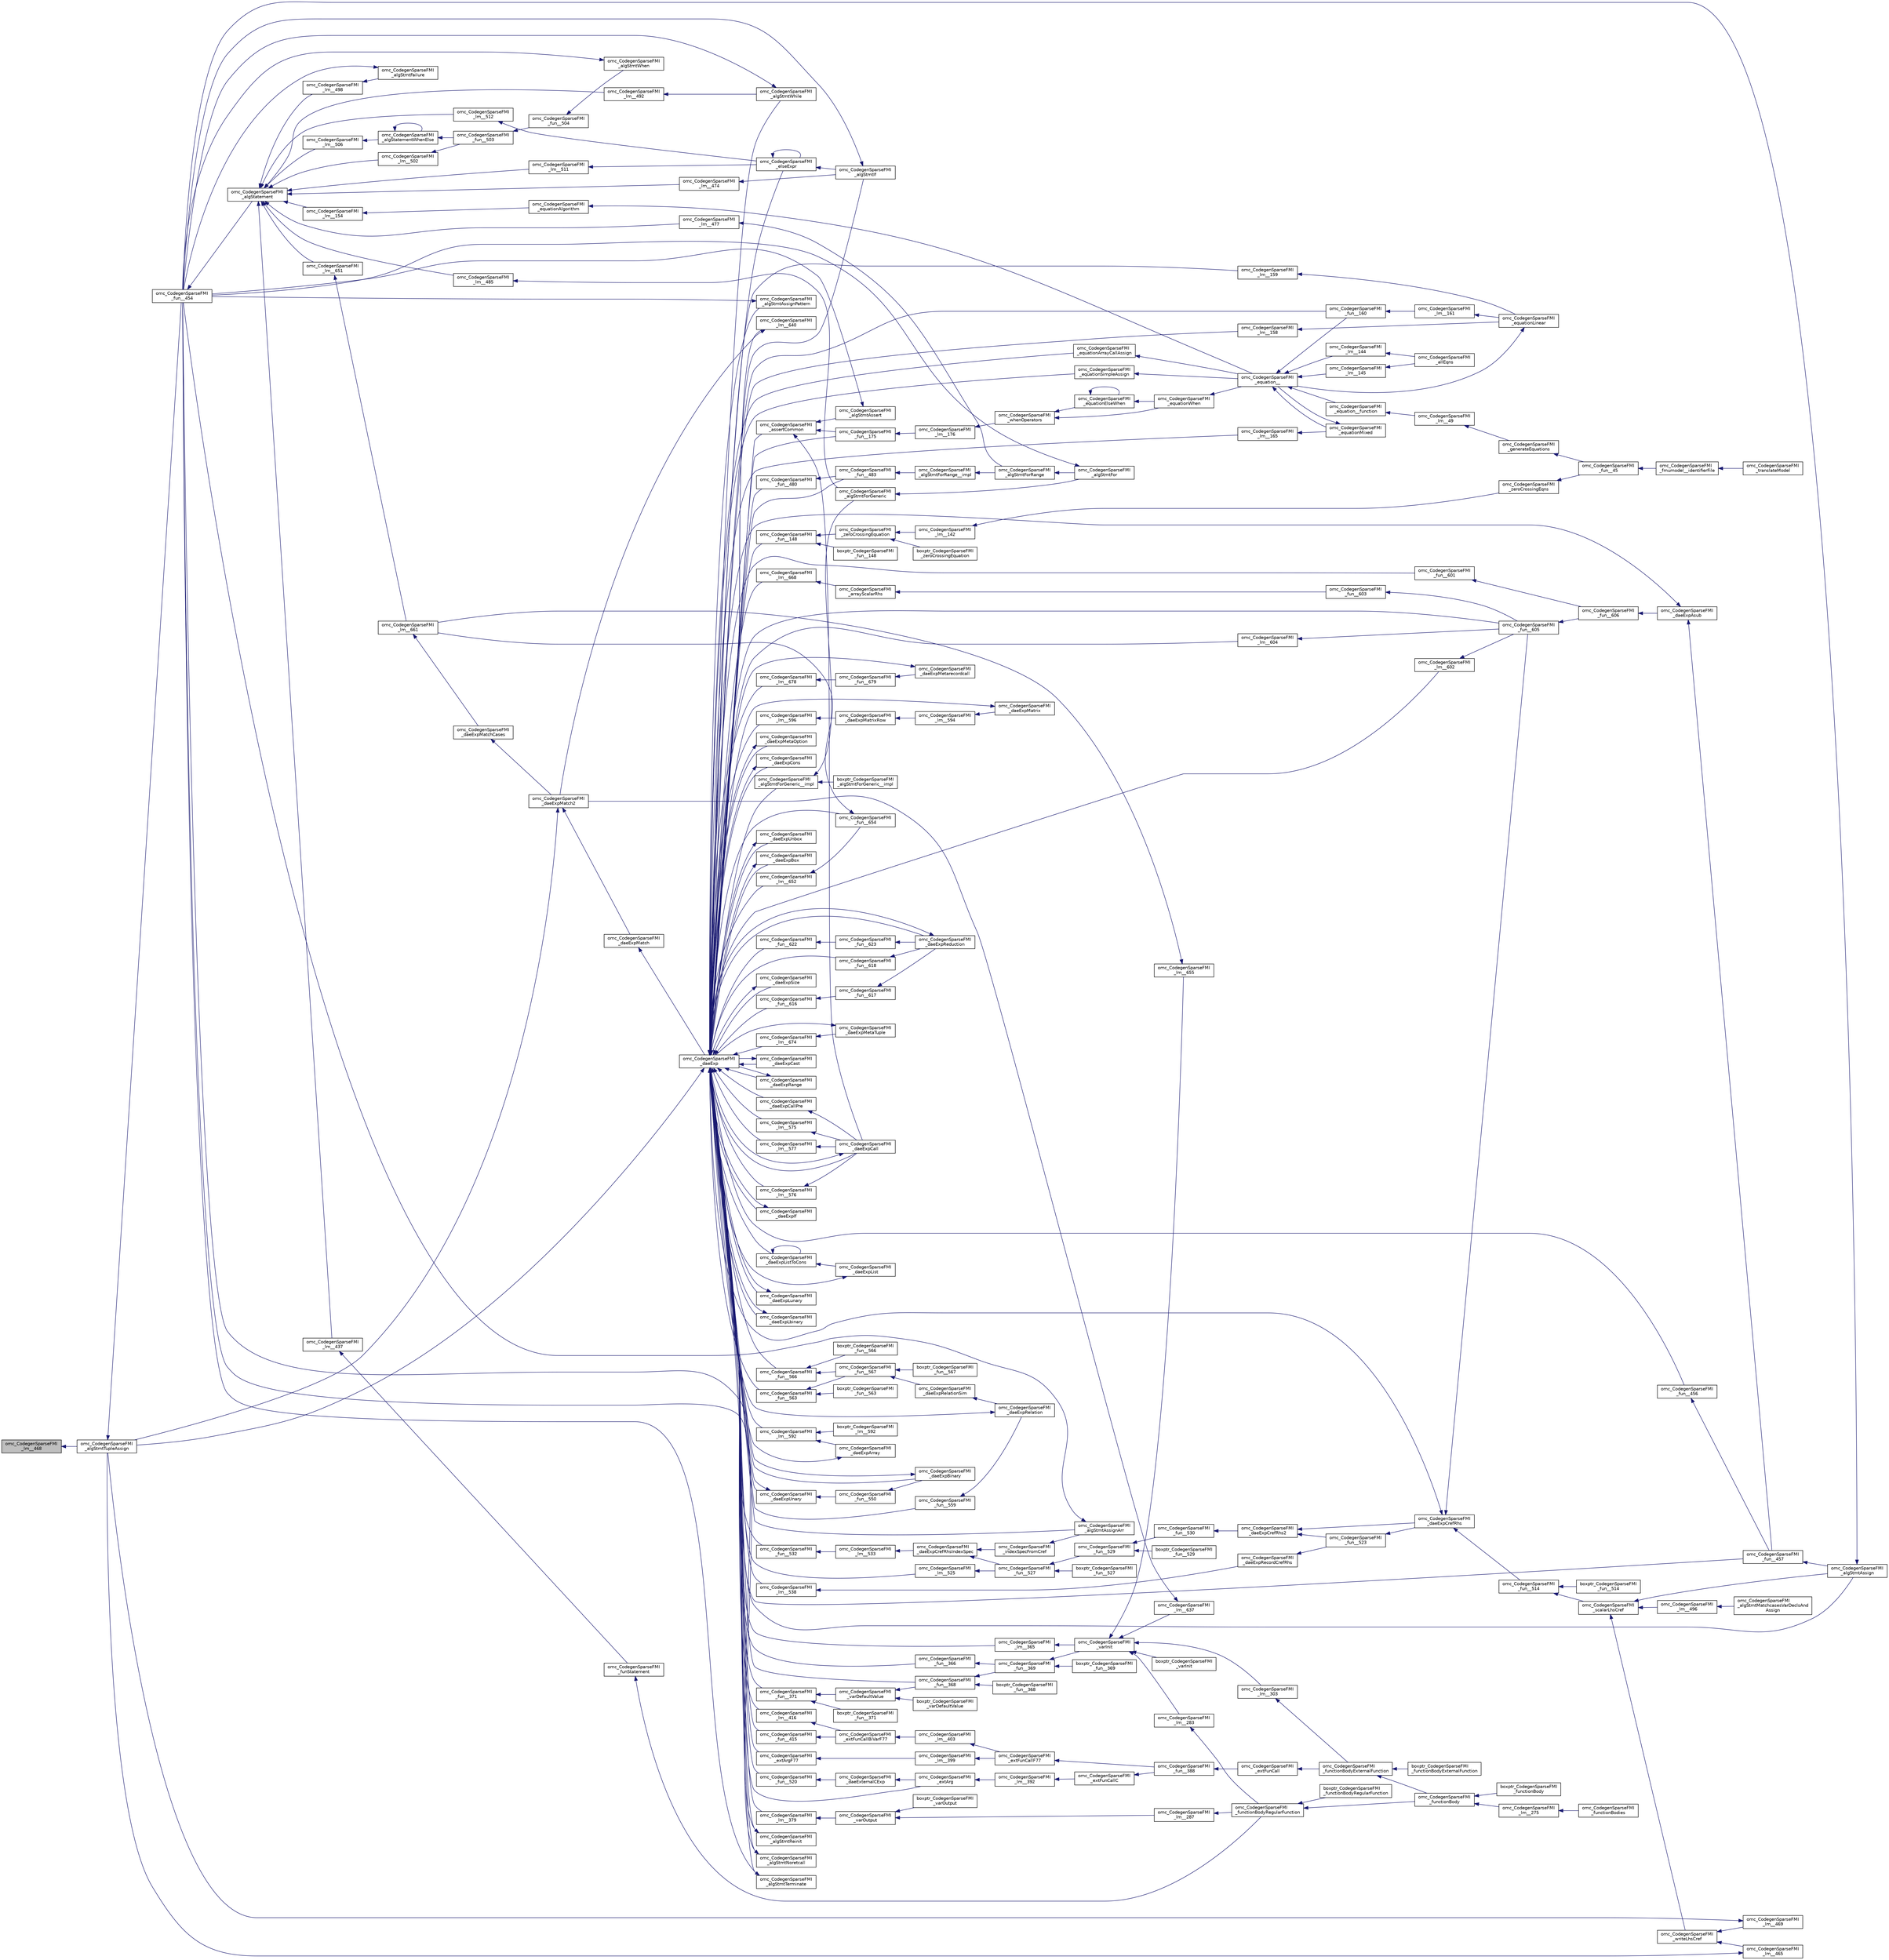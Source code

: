 digraph "omc_CodegenSparseFMI_lm__468"
{
  edge [fontname="Helvetica",fontsize="10",labelfontname="Helvetica",labelfontsize="10"];
  node [fontname="Helvetica",fontsize="10",shape=record];
  rankdir="LR";
  Node196244 [label="omc_CodegenSparseFMI\l_lm__468",height=0.2,width=0.4,color="black", fillcolor="grey75", style="filled", fontcolor="black"];
  Node196244 -> Node196245 [dir="back",color="midnightblue",fontsize="10",style="solid",fontname="Helvetica"];
  Node196245 [label="omc_CodegenSparseFMI\l_algStmtTupleAssign",height=0.2,width=0.4,color="black", fillcolor="white", style="filled",URL="$da/d88/_codegen_sparse_f_m_i_8h.html#a97aeb17841cb7160e7635ac180b44c9c"];
  Node196245 -> Node196246 [dir="back",color="midnightblue",fontsize="10",style="solid",fontname="Helvetica"];
  Node196246 [label="omc_CodegenSparseFMI\l_fun__454",height=0.2,width=0.4,color="black", fillcolor="white", style="filled",URL="$d1/d2e/_codegen_sparse_f_m_i_8c.html#a38506d8a286cdb1703e9653cec496244"];
  Node196246 -> Node196247 [dir="back",color="midnightblue",fontsize="10",style="solid",fontname="Helvetica"];
  Node196247 [label="omc_CodegenSparseFMI\l_algStatement",height=0.2,width=0.4,color="black", fillcolor="white", style="filled",URL="$da/d88/_codegen_sparse_f_m_i_8h.html#a5d1fbf810cfb458410c3f606dd4518d6"];
  Node196247 -> Node196248 [dir="back",color="midnightblue",fontsize="10",style="solid",fontname="Helvetica"];
  Node196248 [label="omc_CodegenSparseFMI\l_lm__651",height=0.2,width=0.4,color="black", fillcolor="white", style="filled",URL="$d1/d2e/_codegen_sparse_f_m_i_8c.html#a4601ee3bb7611f920e2f9c96c21fce8e"];
  Node196248 -> Node196249 [dir="back",color="midnightblue",fontsize="10",style="solid",fontname="Helvetica"];
  Node196249 [label="omc_CodegenSparseFMI\l_lm__661",height=0.2,width=0.4,color="black", fillcolor="white", style="filled",URL="$d1/d2e/_codegen_sparse_f_m_i_8c.html#af15d08c53a5b48667e16622e16e97ec5"];
  Node196249 -> Node196250 [dir="back",color="midnightblue",fontsize="10",style="solid",fontname="Helvetica"];
  Node196250 [label="omc_CodegenSparseFMI\l_daeExpMatchCases",height=0.2,width=0.4,color="black", fillcolor="white", style="filled",URL="$da/d88/_codegen_sparse_f_m_i_8h.html#a67c72be0aaa49a7a85509e1c5ab98b41"];
  Node196250 -> Node196251 [dir="back",color="midnightblue",fontsize="10",style="solid",fontname="Helvetica"];
  Node196251 [label="omc_CodegenSparseFMI\l_daeExpMatch2",height=0.2,width=0.4,color="black", fillcolor="white", style="filled",URL="$da/d88/_codegen_sparse_f_m_i_8h.html#a3d2d85eda4fc6adaf9f0a30a7a870128"];
  Node196251 -> Node196252 [dir="back",color="midnightblue",fontsize="10",style="solid",fontname="Helvetica"];
  Node196252 [label="omc_CodegenSparseFMI\l_daeExpMatch",height=0.2,width=0.4,color="black", fillcolor="white", style="filled",URL="$da/d88/_codegen_sparse_f_m_i_8h.html#a59ba01dc770311168227b0e3a87b1e1d"];
  Node196252 -> Node196253 [dir="back",color="midnightblue",fontsize="10",style="solid",fontname="Helvetica"];
  Node196253 [label="omc_CodegenSparseFMI\l_daeExp",height=0.2,width=0.4,color="black", fillcolor="white", style="filled",URL="$da/d88/_codegen_sparse_f_m_i_8h.html#ab26972f772620810838d527d8554f2ac"];
  Node196253 -> Node196254 [dir="back",color="midnightblue",fontsize="10",style="solid",fontname="Helvetica"];
  Node196254 [label="omc_CodegenSparseFMI\l_assertCommon",height=0.2,width=0.4,color="black", fillcolor="white", style="filled",URL="$da/d88/_codegen_sparse_f_m_i_8h.html#affff73cc747add47129bcbacc2d38f9a"];
  Node196254 -> Node196255 [dir="back",color="midnightblue",fontsize="10",style="solid",fontname="Helvetica"];
  Node196255 [label="omc_CodegenSparseFMI\l_daeExpCall",height=0.2,width=0.4,color="black", fillcolor="white", style="filled",URL="$da/d88/_codegen_sparse_f_m_i_8h.html#a48a7b37bcd95aafb972b82321fa96aac"];
  Node196255 -> Node196253 [dir="back",color="midnightblue",fontsize="10",style="solid",fontname="Helvetica"];
  Node196254 -> Node196256 [dir="back",color="midnightblue",fontsize="10",style="solid",fontname="Helvetica"];
  Node196256 [label="omc_CodegenSparseFMI\l_algStmtAssert",height=0.2,width=0.4,color="black", fillcolor="white", style="filled",URL="$da/d88/_codegen_sparse_f_m_i_8h.html#a6b429ec5152996a5f9279a3ddf6844b0"];
  Node196256 -> Node196246 [dir="back",color="midnightblue",fontsize="10",style="solid",fontname="Helvetica"];
  Node196254 -> Node196257 [dir="back",color="midnightblue",fontsize="10",style="solid",fontname="Helvetica"];
  Node196257 [label="omc_CodegenSparseFMI\l_fun__175",height=0.2,width=0.4,color="black", fillcolor="white", style="filled",URL="$d1/d2e/_codegen_sparse_f_m_i_8c.html#ae71d3dbce84027f4da25d630128e9f06"];
  Node196257 -> Node196258 [dir="back",color="midnightblue",fontsize="10",style="solid",fontname="Helvetica"];
  Node196258 [label="omc_CodegenSparseFMI\l_lm__176",height=0.2,width=0.4,color="black", fillcolor="white", style="filled",URL="$d1/d2e/_codegen_sparse_f_m_i_8c.html#a3aab67e796da3718ac21ae4e0b10522b"];
  Node196258 -> Node196259 [dir="back",color="midnightblue",fontsize="10",style="solid",fontname="Helvetica"];
  Node196259 [label="omc_CodegenSparseFMI\l_whenOperators",height=0.2,width=0.4,color="black", fillcolor="white", style="filled",URL="$da/d88/_codegen_sparse_f_m_i_8h.html#aaa56a6cbe937c9e43604fbefcddc43d4"];
  Node196259 -> Node196260 [dir="back",color="midnightblue",fontsize="10",style="solid",fontname="Helvetica"];
  Node196260 [label="omc_CodegenSparseFMI\l_equationElseWhen",height=0.2,width=0.4,color="black", fillcolor="white", style="filled",URL="$da/d88/_codegen_sparse_f_m_i_8h.html#a9252f94be6a8d4db5d542a2a30867d21"];
  Node196260 -> Node196260 [dir="back",color="midnightblue",fontsize="10",style="solid",fontname="Helvetica"];
  Node196260 -> Node196261 [dir="back",color="midnightblue",fontsize="10",style="solid",fontname="Helvetica"];
  Node196261 [label="omc_CodegenSparseFMI\l_equationWhen",height=0.2,width=0.4,color="black", fillcolor="white", style="filled",URL="$da/d88/_codegen_sparse_f_m_i_8h.html#a182b50d619540de019adbeb9053f85d2"];
  Node196261 -> Node196262 [dir="back",color="midnightblue",fontsize="10",style="solid",fontname="Helvetica"];
  Node196262 [label="omc_CodegenSparseFMI\l_equation__",height=0.2,width=0.4,color="black", fillcolor="white", style="filled",URL="$da/d88/_codegen_sparse_f_m_i_8h.html#a99f4c0cb745d02faf3615bcda104a18a"];
  Node196262 -> Node196263 [dir="back",color="midnightblue",fontsize="10",style="solid",fontname="Helvetica"];
  Node196263 [label="omc_CodegenSparseFMI\l_equationMixed",height=0.2,width=0.4,color="black", fillcolor="white", style="filled",URL="$da/d88/_codegen_sparse_f_m_i_8h.html#ac29f9768bd0d77a3e1e85ee8d33113f2"];
  Node196263 -> Node196262 [dir="back",color="midnightblue",fontsize="10",style="solid",fontname="Helvetica"];
  Node196262 -> Node196264 [dir="back",color="midnightblue",fontsize="10",style="solid",fontname="Helvetica"];
  Node196264 [label="omc_CodegenSparseFMI\l_fun__160",height=0.2,width=0.4,color="black", fillcolor="white", style="filled",URL="$d1/d2e/_codegen_sparse_f_m_i_8c.html#ae706b7e1daac9ecce083bb0f153c4537"];
  Node196264 -> Node196265 [dir="back",color="midnightblue",fontsize="10",style="solid",fontname="Helvetica"];
  Node196265 [label="omc_CodegenSparseFMI\l_lm__161",height=0.2,width=0.4,color="black", fillcolor="white", style="filled",URL="$d1/d2e/_codegen_sparse_f_m_i_8c.html#afef10b15667b5fa348e2e5474100a059"];
  Node196265 -> Node196266 [dir="back",color="midnightblue",fontsize="10",style="solid",fontname="Helvetica"];
  Node196266 [label="omc_CodegenSparseFMI\l_equationLinear",height=0.2,width=0.4,color="black", fillcolor="white", style="filled",URL="$da/d88/_codegen_sparse_f_m_i_8h.html#ae8ae758cee8e51f80c69f273ea2dead4"];
  Node196266 -> Node196262 [dir="back",color="midnightblue",fontsize="10",style="solid",fontname="Helvetica"];
  Node196262 -> Node196267 [dir="back",color="midnightblue",fontsize="10",style="solid",fontname="Helvetica"];
  Node196267 [label="omc_CodegenSparseFMI\l_lm__145",height=0.2,width=0.4,color="black", fillcolor="white", style="filled",URL="$d1/d2e/_codegen_sparse_f_m_i_8c.html#a482b9fe4a2cf1170ba37c04cbeeba56b"];
  Node196267 -> Node196268 [dir="back",color="midnightblue",fontsize="10",style="solid",fontname="Helvetica"];
  Node196268 [label="omc_CodegenSparseFMI\l_allEqns",height=0.2,width=0.4,color="black", fillcolor="white", style="filled",URL="$da/d88/_codegen_sparse_f_m_i_8h.html#a94fa0652e8d98e8869394cc988af391b"];
  Node196262 -> Node196269 [dir="back",color="midnightblue",fontsize="10",style="solid",fontname="Helvetica"];
  Node196269 [label="omc_CodegenSparseFMI\l_lm__144",height=0.2,width=0.4,color="black", fillcolor="white", style="filled",URL="$d1/d2e/_codegen_sparse_f_m_i_8c.html#a53bc84287c3730b73c523380ca378dcf"];
  Node196269 -> Node196268 [dir="back",color="midnightblue",fontsize="10",style="solid",fontname="Helvetica"];
  Node196262 -> Node196270 [dir="back",color="midnightblue",fontsize="10",style="solid",fontname="Helvetica"];
  Node196270 [label="omc_CodegenSparseFMI\l_equation__function",height=0.2,width=0.4,color="black", fillcolor="white", style="filled",URL="$da/d88/_codegen_sparse_f_m_i_8h.html#a3b6d78478d2920ade27380933feef664"];
  Node196270 -> Node196271 [dir="back",color="midnightblue",fontsize="10",style="solid",fontname="Helvetica"];
  Node196271 [label="omc_CodegenSparseFMI\l_lm__49",height=0.2,width=0.4,color="black", fillcolor="white", style="filled",URL="$d1/d2e/_codegen_sparse_f_m_i_8c.html#afd950130e5951ce5d9b078504b8e5445"];
  Node196271 -> Node196272 [dir="back",color="midnightblue",fontsize="10",style="solid",fontname="Helvetica"];
  Node196272 [label="omc_CodegenSparseFMI\l_generateEquations",height=0.2,width=0.4,color="black", fillcolor="white", style="filled",URL="$da/d88/_codegen_sparse_f_m_i_8h.html#a944e50c37aa93fa6e9c540a7d9a7f671"];
  Node196272 -> Node196273 [dir="back",color="midnightblue",fontsize="10",style="solid",fontname="Helvetica"];
  Node196273 [label="omc_CodegenSparseFMI\l_fun__45",height=0.2,width=0.4,color="black", fillcolor="white", style="filled",URL="$d1/d2e/_codegen_sparse_f_m_i_8c.html#a33c397eee4567dbaf5269d88f9ea50f2"];
  Node196273 -> Node196274 [dir="back",color="midnightblue",fontsize="10",style="solid",fontname="Helvetica"];
  Node196274 [label="omc_CodegenSparseFMI\l_fmumodel__identifierFile",height=0.2,width=0.4,color="black", fillcolor="white", style="filled",URL="$da/d88/_codegen_sparse_f_m_i_8h.html#a0d704247081fbb1f268bdd5ae5d7f3f3"];
  Node196274 -> Node196275 [dir="back",color="midnightblue",fontsize="10",style="solid",fontname="Helvetica"];
  Node196275 [label="omc_CodegenSparseFMI\l_translateModel",height=0.2,width=0.4,color="black", fillcolor="white", style="filled",URL="$da/d88/_codegen_sparse_f_m_i_8h.html#a6e115544fcae7968ab9fa00a0ea17b1d"];
  Node196259 -> Node196261 [dir="back",color="midnightblue",fontsize="10",style="solid",fontname="Helvetica"];
  Node196253 -> Node196276 [dir="back",color="midnightblue",fontsize="10",style="solid",fontname="Helvetica"];
  Node196276 [label="omc_CodegenSparseFMI\l_algStmtAssignPattern",height=0.2,width=0.4,color="black", fillcolor="white", style="filled",URL="$da/d88/_codegen_sparse_f_m_i_8h.html#aa769cf6a279946c8484ba60efafa1bc7"];
  Node196276 -> Node196246 [dir="back",color="midnightblue",fontsize="10",style="solid",fontname="Helvetica"];
  Node196253 -> Node196277 [dir="back",color="midnightblue",fontsize="10",style="solid",fontname="Helvetica"];
  Node196277 [label="omc_CodegenSparseFMI\l_lm__678",height=0.2,width=0.4,color="black", fillcolor="white", style="filled",URL="$d1/d2e/_codegen_sparse_f_m_i_8c.html#a128c47290974b3ffbcea043e82979943"];
  Node196277 -> Node196278 [dir="back",color="midnightblue",fontsize="10",style="solid",fontname="Helvetica"];
  Node196278 [label="omc_CodegenSparseFMI\l_fun__679",height=0.2,width=0.4,color="black", fillcolor="white", style="filled",URL="$d1/d2e/_codegen_sparse_f_m_i_8c.html#a2365ba198f39b872daa06cc5d23c6252"];
  Node196278 -> Node196279 [dir="back",color="midnightblue",fontsize="10",style="solid",fontname="Helvetica"];
  Node196279 [label="omc_CodegenSparseFMI\l_daeExpMetarecordcall",height=0.2,width=0.4,color="black", fillcolor="white", style="filled",URL="$da/d88/_codegen_sparse_f_m_i_8h.html#af4d3cdaeb7380d8a65146e12030c5c0e"];
  Node196279 -> Node196253 [dir="back",color="midnightblue",fontsize="10",style="solid",fontname="Helvetica"];
  Node196253 -> Node196280 [dir="back",color="midnightblue",fontsize="10",style="solid",fontname="Helvetica"];
  Node196280 [label="omc_CodegenSparseFMI\l_daeExpMetaOption",height=0.2,width=0.4,color="black", fillcolor="white", style="filled",URL="$da/d88/_codegen_sparse_f_m_i_8h.html#ae536b39241762561555271004c37440e"];
  Node196280 -> Node196253 [dir="back",color="midnightblue",fontsize="10",style="solid",fontname="Helvetica"];
  Node196253 -> Node196281 [dir="back",color="midnightblue",fontsize="10",style="solid",fontname="Helvetica"];
  Node196281 [label="omc_CodegenSparseFMI\l_lm__674",height=0.2,width=0.4,color="black", fillcolor="white", style="filled",URL="$d1/d2e/_codegen_sparse_f_m_i_8c.html#ad52f1b672015908228e495a9b9ff40ca"];
  Node196281 -> Node196282 [dir="back",color="midnightblue",fontsize="10",style="solid",fontname="Helvetica"];
  Node196282 [label="omc_CodegenSparseFMI\l_daeExpMetaTuple",height=0.2,width=0.4,color="black", fillcolor="white", style="filled",URL="$da/d88/_codegen_sparse_f_m_i_8h.html#a37dab4d4c7bc7fd838505c060a8b9049"];
  Node196282 -> Node196253 [dir="back",color="midnightblue",fontsize="10",style="solid",fontname="Helvetica"];
  Node196253 -> Node196283 [dir="back",color="midnightblue",fontsize="10",style="solid",fontname="Helvetica"];
  Node196283 [label="omc_CodegenSparseFMI\l_daeExpCons",height=0.2,width=0.4,color="black", fillcolor="white", style="filled",URL="$da/d88/_codegen_sparse_f_m_i_8h.html#ab881b9f7dbddb69fe91bb74c9c5c54c1"];
  Node196283 -> Node196253 [dir="back",color="midnightblue",fontsize="10",style="solid",fontname="Helvetica"];
  Node196253 -> Node196284 [dir="back",color="midnightblue",fontsize="10",style="solid",fontname="Helvetica"];
  Node196284 [label="omc_CodegenSparseFMI\l_daeExpListToCons",height=0.2,width=0.4,color="black", fillcolor="white", style="filled",URL="$da/d88/_codegen_sparse_f_m_i_8h.html#a1d1ae6cb82e69292e58b8c65e002ea55"];
  Node196284 -> Node196284 [dir="back",color="midnightblue",fontsize="10",style="solid",fontname="Helvetica"];
  Node196284 -> Node196285 [dir="back",color="midnightblue",fontsize="10",style="solid",fontname="Helvetica"];
  Node196285 [label="omc_CodegenSparseFMI\l_daeExpList",height=0.2,width=0.4,color="black", fillcolor="white", style="filled",URL="$da/d88/_codegen_sparse_f_m_i_8h.html#a2f666b582c610d5c8b23988ecba9664b"];
  Node196285 -> Node196253 [dir="back",color="midnightblue",fontsize="10",style="solid",fontname="Helvetica"];
  Node196253 -> Node196286 [dir="back",color="midnightblue",fontsize="10",style="solid",fontname="Helvetica"];
  Node196286 [label="omc_CodegenSparseFMI\l_lm__668",height=0.2,width=0.4,color="black", fillcolor="white", style="filled",URL="$d1/d2e/_codegen_sparse_f_m_i_8c.html#a76351725b41da0af498aadf54b92c275"];
  Node196286 -> Node196287 [dir="back",color="midnightblue",fontsize="10",style="solid",fontname="Helvetica"];
  Node196287 [label="omc_CodegenSparseFMI\l_arrayScalarRhs",height=0.2,width=0.4,color="black", fillcolor="white", style="filled",URL="$da/d88/_codegen_sparse_f_m_i_8h.html#ab4de96fd8fb5647ef325ca122a4753f3"];
  Node196287 -> Node196288 [dir="back",color="midnightblue",fontsize="10",style="solid",fontname="Helvetica"];
  Node196288 [label="omc_CodegenSparseFMI\l_fun__603",height=0.2,width=0.4,color="black", fillcolor="white", style="filled",URL="$d1/d2e/_codegen_sparse_f_m_i_8c.html#adbd2857da6df0e479b3bd77c5b7a8f7d"];
  Node196288 -> Node196289 [dir="back",color="midnightblue",fontsize="10",style="solid",fontname="Helvetica"];
  Node196289 [label="omc_CodegenSparseFMI\l_fun__605",height=0.2,width=0.4,color="black", fillcolor="white", style="filled",URL="$d1/d2e/_codegen_sparse_f_m_i_8c.html#a9bd0f333ed74be93d8bd6468cde56736"];
  Node196289 -> Node196290 [dir="back",color="midnightblue",fontsize="10",style="solid",fontname="Helvetica"];
  Node196290 [label="omc_CodegenSparseFMI\l_fun__606",height=0.2,width=0.4,color="black", fillcolor="white", style="filled",URL="$d1/d2e/_codegen_sparse_f_m_i_8c.html#a57e7ee8cc6cf0e5de142a92a92caf6d0"];
  Node196290 -> Node196291 [dir="back",color="midnightblue",fontsize="10",style="solid",fontname="Helvetica"];
  Node196291 [label="omc_CodegenSparseFMI\l_daeExpAsub",height=0.2,width=0.4,color="black", fillcolor="white", style="filled",URL="$da/d88/_codegen_sparse_f_m_i_8h.html#ab042430b0f630bd548c9122206a41a76"];
  Node196291 -> Node196253 [dir="back",color="midnightblue",fontsize="10",style="solid",fontname="Helvetica"];
  Node196291 -> Node196292 [dir="back",color="midnightblue",fontsize="10",style="solid",fontname="Helvetica"];
  Node196292 [label="omc_CodegenSparseFMI\l_fun__457",height=0.2,width=0.4,color="black", fillcolor="white", style="filled",URL="$d1/d2e/_codegen_sparse_f_m_i_8c.html#a9a66843f2c8f85ed8a0e89829eadf41b"];
  Node196292 -> Node196293 [dir="back",color="midnightblue",fontsize="10",style="solid",fontname="Helvetica"];
  Node196293 [label="omc_CodegenSparseFMI\l_algStmtAssign",height=0.2,width=0.4,color="black", fillcolor="white", style="filled",URL="$da/d88/_codegen_sparse_f_m_i_8h.html#a1c3cbb22c2453d6b93e5a19e87126639"];
  Node196293 -> Node196246 [dir="back",color="midnightblue",fontsize="10",style="solid",fontname="Helvetica"];
  Node196253 -> Node196294 [dir="back",color="midnightblue",fontsize="10",style="solid",fontname="Helvetica"];
  Node196294 [label="omc_CodegenSparseFMI\l_daeExpUnbox",height=0.2,width=0.4,color="black", fillcolor="white", style="filled",URL="$da/d88/_codegen_sparse_f_m_i_8h.html#ad8a93ec5bfec6454d268e95a82bf96b8"];
  Node196294 -> Node196253 [dir="back",color="midnightblue",fontsize="10",style="solid",fontname="Helvetica"];
  Node196253 -> Node196295 [dir="back",color="midnightblue",fontsize="10",style="solid",fontname="Helvetica"];
  Node196295 [label="omc_CodegenSparseFMI\l_daeExpBox",height=0.2,width=0.4,color="black", fillcolor="white", style="filled",URL="$da/d88/_codegen_sparse_f_m_i_8h.html#a39dc1615a535b01d20db9b87fc607d3c"];
  Node196295 -> Node196253 [dir="back",color="midnightblue",fontsize="10",style="solid",fontname="Helvetica"];
  Node196253 -> Node196296 [dir="back",color="midnightblue",fontsize="10",style="solid",fontname="Helvetica"];
  Node196296 [label="omc_CodegenSparseFMI\l_fun__654",height=0.2,width=0.4,color="black", fillcolor="white", style="filled",URL="$d1/d2e/_codegen_sparse_f_m_i_8c.html#a779418d021f2bf6e5e05257271d6512f"];
  Node196296 -> Node196249 [dir="back",color="midnightblue",fontsize="10",style="solid",fontname="Helvetica"];
  Node196253 -> Node196297 [dir="back",color="midnightblue",fontsize="10",style="solid",fontname="Helvetica"];
  Node196297 [label="omc_CodegenSparseFMI\l_lm__652",height=0.2,width=0.4,color="black", fillcolor="white", style="filled",URL="$d1/d2e/_codegen_sparse_f_m_i_8c.html#afb77daba20dc13d99f8916228d277ad2"];
  Node196297 -> Node196296 [dir="back",color="midnightblue",fontsize="10",style="solid",fontname="Helvetica"];
  Node196253 -> Node196298 [dir="back",color="midnightblue",fontsize="10",style="solid",fontname="Helvetica"];
  Node196298 [label="omc_CodegenSparseFMI\l_lm__640",height=0.2,width=0.4,color="black", fillcolor="white", style="filled",URL="$d1/d2e/_codegen_sparse_f_m_i_8c.html#ab7ae5141c274871c57b0fb912e7ddaf7"];
  Node196298 -> Node196251 [dir="back",color="midnightblue",fontsize="10",style="solid",fontname="Helvetica"];
  Node196253 -> Node196299 [dir="back",color="midnightblue",fontsize="10",style="solid",fontname="Helvetica"];
  Node196299 [label="omc_CodegenSparseFMI\l_daeExpReduction",height=0.2,width=0.4,color="black", fillcolor="white", style="filled",URL="$da/d88/_codegen_sparse_f_m_i_8h.html#a215e1cfa638090eb2c87b8d31be99cf0"];
  Node196299 -> Node196253 [dir="back",color="midnightblue",fontsize="10",style="solid",fontname="Helvetica"];
  Node196253 -> Node196300 [dir="back",color="midnightblue",fontsize="10",style="solid",fontname="Helvetica"];
  Node196300 [label="omc_CodegenSparseFMI\l_fun__622",height=0.2,width=0.4,color="black", fillcolor="white", style="filled",URL="$d1/d2e/_codegen_sparse_f_m_i_8c.html#ae5c95b0ba06e68ed18a5d60da4cda046"];
  Node196300 -> Node196301 [dir="back",color="midnightblue",fontsize="10",style="solid",fontname="Helvetica"];
  Node196301 [label="omc_CodegenSparseFMI\l_fun__623",height=0.2,width=0.4,color="black", fillcolor="white", style="filled",URL="$d1/d2e/_codegen_sparse_f_m_i_8c.html#ad252a6b0c4628a8f587fbfdf6b702226"];
  Node196301 -> Node196299 [dir="back",color="midnightblue",fontsize="10",style="solid",fontname="Helvetica"];
  Node196253 -> Node196302 [dir="back",color="midnightblue",fontsize="10",style="solid",fontname="Helvetica"];
  Node196302 [label="omc_CodegenSparseFMI\l_fun__618",height=0.2,width=0.4,color="black", fillcolor="white", style="filled",URL="$d1/d2e/_codegen_sparse_f_m_i_8c.html#a6b9efcf5bb1e83e9d6d64821e5b15530"];
  Node196302 -> Node196299 [dir="back",color="midnightblue",fontsize="10",style="solid",fontname="Helvetica"];
  Node196253 -> Node196303 [dir="back",color="midnightblue",fontsize="10",style="solid",fontname="Helvetica"];
  Node196303 [label="omc_CodegenSparseFMI\l_fun__616",height=0.2,width=0.4,color="black", fillcolor="white", style="filled",URL="$d1/d2e/_codegen_sparse_f_m_i_8c.html#a635859e8c511453505953fab612853b3"];
  Node196303 -> Node196304 [dir="back",color="midnightblue",fontsize="10",style="solid",fontname="Helvetica"];
  Node196304 [label="omc_CodegenSparseFMI\l_fun__617",height=0.2,width=0.4,color="black", fillcolor="white", style="filled",URL="$d1/d2e/_codegen_sparse_f_m_i_8c.html#aa08069808fe588458678d9549eb3b245"];
  Node196304 -> Node196299 [dir="back",color="midnightblue",fontsize="10",style="solid",fontname="Helvetica"];
  Node196253 -> Node196305 [dir="back",color="midnightblue",fontsize="10",style="solid",fontname="Helvetica"];
  Node196305 [label="omc_CodegenSparseFMI\l_daeExpSize",height=0.2,width=0.4,color="black", fillcolor="white", style="filled",URL="$da/d88/_codegen_sparse_f_m_i_8h.html#a65806134dc2b86c56ad13bd542641799"];
  Node196305 -> Node196253 [dir="back",color="midnightblue",fontsize="10",style="solid",fontname="Helvetica"];
  Node196253 -> Node196306 [dir="back",color="midnightblue",fontsize="10",style="solid",fontname="Helvetica"];
  Node196306 [label="omc_CodegenSparseFMI\l_daeExpCallPre",height=0.2,width=0.4,color="black", fillcolor="white", style="filled",URL="$da/d88/_codegen_sparse_f_m_i_8h.html#a14fa316eb180ca150badd71a2b426953"];
  Node196306 -> Node196255 [dir="back",color="midnightblue",fontsize="10",style="solid",fontname="Helvetica"];
  Node196253 -> Node196289 [dir="back",color="midnightblue",fontsize="10",style="solid",fontname="Helvetica"];
  Node196253 -> Node196307 [dir="back",color="midnightblue",fontsize="10",style="solid",fontname="Helvetica"];
  Node196307 [label="omc_CodegenSparseFMI\l_lm__604",height=0.2,width=0.4,color="black", fillcolor="white", style="filled",URL="$d1/d2e/_codegen_sparse_f_m_i_8c.html#a1ea19ba89eb6b92706330d280b4a28c4"];
  Node196307 -> Node196289 [dir="back",color="midnightblue",fontsize="10",style="solid",fontname="Helvetica"];
  Node196253 -> Node196308 [dir="back",color="midnightblue",fontsize="10",style="solid",fontname="Helvetica"];
  Node196308 [label="omc_CodegenSparseFMI\l_lm__602",height=0.2,width=0.4,color="black", fillcolor="white", style="filled",URL="$d1/d2e/_codegen_sparse_f_m_i_8c.html#a033ed9fe3cb36fea59e62007c6a4d090"];
  Node196308 -> Node196289 [dir="back",color="midnightblue",fontsize="10",style="solid",fontname="Helvetica"];
  Node196253 -> Node196309 [dir="back",color="midnightblue",fontsize="10",style="solid",fontname="Helvetica"];
  Node196309 [label="omc_CodegenSparseFMI\l_fun__601",height=0.2,width=0.4,color="black", fillcolor="white", style="filled",URL="$d1/d2e/_codegen_sparse_f_m_i_8c.html#a7e7064f5d085e776607bd7e91ba97557"];
  Node196309 -> Node196290 [dir="back",color="midnightblue",fontsize="10",style="solid",fontname="Helvetica"];
  Node196253 -> Node196310 [dir="back",color="midnightblue",fontsize="10",style="solid",fontname="Helvetica"];
  Node196310 [label="omc_CodegenSparseFMI\l_daeExpCast",height=0.2,width=0.4,color="black", fillcolor="white", style="filled",URL="$da/d88/_codegen_sparse_f_m_i_8h.html#a4925df985f63c7b864fc53ff465f925e"];
  Node196310 -> Node196253 [dir="back",color="midnightblue",fontsize="10",style="solid",fontname="Helvetica"];
  Node196253 -> Node196311 [dir="back",color="midnightblue",fontsize="10",style="solid",fontname="Helvetica"];
  Node196311 [label="omc_CodegenSparseFMI\l_daeExpRange",height=0.2,width=0.4,color="black", fillcolor="white", style="filled",URL="$da/d88/_codegen_sparse_f_m_i_8h.html#ab06fb091af14bb2ea0472c05fb26c075"];
  Node196311 -> Node196253 [dir="back",color="midnightblue",fontsize="10",style="solid",fontname="Helvetica"];
  Node196253 -> Node196312 [dir="back",color="midnightblue",fontsize="10",style="solid",fontname="Helvetica"];
  Node196312 [label="omc_CodegenSparseFMI\l_lm__596",height=0.2,width=0.4,color="black", fillcolor="white", style="filled",URL="$d1/d2e/_codegen_sparse_f_m_i_8c.html#a14d5df57654fa55b92d5aff9036ec0ab"];
  Node196312 -> Node196313 [dir="back",color="midnightblue",fontsize="10",style="solid",fontname="Helvetica"];
  Node196313 [label="omc_CodegenSparseFMI\l_daeExpMatrixRow",height=0.2,width=0.4,color="black", fillcolor="white", style="filled",URL="$da/d88/_codegen_sparse_f_m_i_8h.html#aaa8e0e4a311cbf73da7a14c47f4570ac"];
  Node196313 -> Node196314 [dir="back",color="midnightblue",fontsize="10",style="solid",fontname="Helvetica"];
  Node196314 [label="omc_CodegenSparseFMI\l_lm__594",height=0.2,width=0.4,color="black", fillcolor="white", style="filled",URL="$d1/d2e/_codegen_sparse_f_m_i_8c.html#a6851ce9fae595fa7b523b79ce247f9ea"];
  Node196314 -> Node196315 [dir="back",color="midnightblue",fontsize="10",style="solid",fontname="Helvetica"];
  Node196315 [label="omc_CodegenSparseFMI\l_daeExpMatrix",height=0.2,width=0.4,color="black", fillcolor="white", style="filled",URL="$da/d88/_codegen_sparse_f_m_i_8h.html#a6f74e3aeec53ec03a5f219a12576dca4"];
  Node196315 -> Node196253 [dir="back",color="midnightblue",fontsize="10",style="solid",fontname="Helvetica"];
  Node196253 -> Node196316 [dir="back",color="midnightblue",fontsize="10",style="solid",fontname="Helvetica"];
  Node196316 [label="omc_CodegenSparseFMI\l_lm__592",height=0.2,width=0.4,color="black", fillcolor="white", style="filled",URL="$d1/d2e/_codegen_sparse_f_m_i_8c.html#a2e9ed496758b97468e8f6941914f675c"];
  Node196316 -> Node196317 [dir="back",color="midnightblue",fontsize="10",style="solid",fontname="Helvetica"];
  Node196317 [label="omc_CodegenSparseFMI\l_daeExpArray",height=0.2,width=0.4,color="black", fillcolor="white", style="filled",URL="$da/d88/_codegen_sparse_f_m_i_8h.html#a88f664ab98fd5d6d05ad0e1958fa159f"];
  Node196317 -> Node196253 [dir="back",color="midnightblue",fontsize="10",style="solid",fontname="Helvetica"];
  Node196316 -> Node196318 [dir="back",color="midnightblue",fontsize="10",style="solid",fontname="Helvetica"];
  Node196318 [label="boxptr_CodegenSparseFMI\l_lm__592",height=0.2,width=0.4,color="black", fillcolor="white", style="filled",URL="$d1/d2e/_codegen_sparse_f_m_i_8c.html#a14367956a97e5e5449a9ee418310e77f"];
  Node196253 -> Node196255 [dir="back",color="midnightblue",fontsize="10",style="solid",fontname="Helvetica"];
  Node196253 -> Node196319 [dir="back",color="midnightblue",fontsize="10",style="solid",fontname="Helvetica"];
  Node196319 [label="omc_CodegenSparseFMI\l_lm__577",height=0.2,width=0.4,color="black", fillcolor="white", style="filled",URL="$d1/d2e/_codegen_sparse_f_m_i_8c.html#aa4835158f163790c1f9e865fa1b20423"];
  Node196319 -> Node196255 [dir="back",color="midnightblue",fontsize="10",style="solid",fontname="Helvetica"];
  Node196253 -> Node196320 [dir="back",color="midnightblue",fontsize="10",style="solid",fontname="Helvetica"];
  Node196320 [label="omc_CodegenSparseFMI\l_lm__576",height=0.2,width=0.4,color="black", fillcolor="white", style="filled",URL="$d1/d2e/_codegen_sparse_f_m_i_8c.html#a40ec6104238226b95ab6a66b9cfeebaf"];
  Node196320 -> Node196255 [dir="back",color="midnightblue",fontsize="10",style="solid",fontname="Helvetica"];
  Node196253 -> Node196321 [dir="back",color="midnightblue",fontsize="10",style="solid",fontname="Helvetica"];
  Node196321 [label="omc_CodegenSparseFMI\l_lm__575",height=0.2,width=0.4,color="black", fillcolor="white", style="filled",URL="$d1/d2e/_codegen_sparse_f_m_i_8c.html#a88ecf3a6232cff443bc5d54993d50fc8"];
  Node196321 -> Node196255 [dir="back",color="midnightblue",fontsize="10",style="solid",fontname="Helvetica"];
  Node196253 -> Node196322 [dir="back",color="midnightblue",fontsize="10",style="solid",fontname="Helvetica"];
  Node196322 [label="omc_CodegenSparseFMI\l_daeExpIf",height=0.2,width=0.4,color="black", fillcolor="white", style="filled",URL="$da/d88/_codegen_sparse_f_m_i_8h.html#adab7f987725ccb3a03744e1de01d4c79"];
  Node196322 -> Node196253 [dir="back",color="midnightblue",fontsize="10",style="solid",fontname="Helvetica"];
  Node196253 -> Node196323 [dir="back",color="midnightblue",fontsize="10",style="solid",fontname="Helvetica"];
  Node196323 [label="omc_CodegenSparseFMI\l_fun__566",height=0.2,width=0.4,color="black", fillcolor="white", style="filled",URL="$d1/d2e/_codegen_sparse_f_m_i_8c.html#ad34858a04dcb80cd422869b85ac7c18d"];
  Node196323 -> Node196324 [dir="back",color="midnightblue",fontsize="10",style="solid",fontname="Helvetica"];
  Node196324 [label="omc_CodegenSparseFMI\l_fun__567",height=0.2,width=0.4,color="black", fillcolor="white", style="filled",URL="$d1/d2e/_codegen_sparse_f_m_i_8c.html#aef7d2649f8ac06f68ee746f6547d3e38"];
  Node196324 -> Node196325 [dir="back",color="midnightblue",fontsize="10",style="solid",fontname="Helvetica"];
  Node196325 [label="omc_CodegenSparseFMI\l_daeExpRelationSim",height=0.2,width=0.4,color="black", fillcolor="white", style="filled",URL="$da/d88/_codegen_sparse_f_m_i_8h.html#af7a4eaffacd2294a72d4d75d8c1c750d"];
  Node196325 -> Node196326 [dir="back",color="midnightblue",fontsize="10",style="solid",fontname="Helvetica"];
  Node196326 [label="omc_CodegenSparseFMI\l_daeExpRelation",height=0.2,width=0.4,color="black", fillcolor="white", style="filled",URL="$da/d88/_codegen_sparse_f_m_i_8h.html#af5c266092524f9c43b3e5ed60bde1598"];
  Node196326 -> Node196253 [dir="back",color="midnightblue",fontsize="10",style="solid",fontname="Helvetica"];
  Node196324 -> Node196327 [dir="back",color="midnightblue",fontsize="10",style="solid",fontname="Helvetica"];
  Node196327 [label="boxptr_CodegenSparseFMI\l_fun__567",height=0.2,width=0.4,color="black", fillcolor="white", style="filled",URL="$d1/d2e/_codegen_sparse_f_m_i_8c.html#a4dc4b62519efd3816c40fd491aaa13b0"];
  Node196323 -> Node196328 [dir="back",color="midnightblue",fontsize="10",style="solid",fontname="Helvetica"];
  Node196328 [label="boxptr_CodegenSparseFMI\l_fun__566",height=0.2,width=0.4,color="black", fillcolor="white", style="filled",URL="$d1/d2e/_codegen_sparse_f_m_i_8c.html#a3c4a6d6041e14096e6ab87ed411992ba"];
  Node196253 -> Node196329 [dir="back",color="midnightblue",fontsize="10",style="solid",fontname="Helvetica"];
  Node196329 [label="omc_CodegenSparseFMI\l_fun__563",height=0.2,width=0.4,color="black", fillcolor="white", style="filled",URL="$d1/d2e/_codegen_sparse_f_m_i_8c.html#a299b039f830fdd036c59be5072bb62f8"];
  Node196329 -> Node196324 [dir="back",color="midnightblue",fontsize="10",style="solid",fontname="Helvetica"];
  Node196329 -> Node196330 [dir="back",color="midnightblue",fontsize="10",style="solid",fontname="Helvetica"];
  Node196330 [label="boxptr_CodegenSparseFMI\l_fun__563",height=0.2,width=0.4,color="black", fillcolor="white", style="filled",URL="$d1/d2e/_codegen_sparse_f_m_i_8c.html#ab0129ca19779d8146bf4ef226594e5d6"];
  Node196253 -> Node196331 [dir="back",color="midnightblue",fontsize="10",style="solid",fontname="Helvetica"];
  Node196331 [label="omc_CodegenSparseFMI\l_fun__559",height=0.2,width=0.4,color="black", fillcolor="white", style="filled",URL="$d1/d2e/_codegen_sparse_f_m_i_8c.html#a5dbc7fcb9ca1752d28d85113c0e18957"];
  Node196331 -> Node196326 [dir="back",color="midnightblue",fontsize="10",style="solid",fontname="Helvetica"];
  Node196253 -> Node196332 [dir="back",color="midnightblue",fontsize="10",style="solid",fontname="Helvetica"];
  Node196332 [label="omc_CodegenSparseFMI\l_daeExpLunary",height=0.2,width=0.4,color="black", fillcolor="white", style="filled",URL="$da/d88/_codegen_sparse_f_m_i_8h.html#a2aa1a5d377bfb468965ccc50a6f50cb6"];
  Node196332 -> Node196253 [dir="back",color="midnightblue",fontsize="10",style="solid",fontname="Helvetica"];
  Node196253 -> Node196333 [dir="back",color="midnightblue",fontsize="10",style="solid",fontname="Helvetica"];
  Node196333 [label="omc_CodegenSparseFMI\l_daeExpLbinary",height=0.2,width=0.4,color="black", fillcolor="white", style="filled",URL="$da/d88/_codegen_sparse_f_m_i_8h.html#a0f27518bcedaf68af58ebf86d3864875"];
  Node196333 -> Node196253 [dir="back",color="midnightblue",fontsize="10",style="solid",fontname="Helvetica"];
  Node196253 -> Node196334 [dir="back",color="midnightblue",fontsize="10",style="solid",fontname="Helvetica"];
  Node196334 [label="omc_CodegenSparseFMI\l_daeExpUnary",height=0.2,width=0.4,color="black", fillcolor="white", style="filled",URL="$da/d88/_codegen_sparse_f_m_i_8h.html#af745f9e4c3d9336e78492c5e0a87bfb5"];
  Node196334 -> Node196335 [dir="back",color="midnightblue",fontsize="10",style="solid",fontname="Helvetica"];
  Node196335 [label="omc_CodegenSparseFMI\l_fun__550",height=0.2,width=0.4,color="black", fillcolor="white", style="filled",URL="$d1/d2e/_codegen_sparse_f_m_i_8c.html#ac6799101bb1a54a3de54a89d7fbed728"];
  Node196335 -> Node196336 [dir="back",color="midnightblue",fontsize="10",style="solid",fontname="Helvetica"];
  Node196336 [label="omc_CodegenSparseFMI\l_daeExpBinary",height=0.2,width=0.4,color="black", fillcolor="white", style="filled",URL="$da/d88/_codegen_sparse_f_m_i_8h.html#a2cb9117735be254ba999294fd9036b86"];
  Node196336 -> Node196253 [dir="back",color="midnightblue",fontsize="10",style="solid",fontname="Helvetica"];
  Node196334 -> Node196253 [dir="back",color="midnightblue",fontsize="10",style="solid",fontname="Helvetica"];
  Node196253 -> Node196336 [dir="back",color="midnightblue",fontsize="10",style="solid",fontname="Helvetica"];
  Node196253 -> Node196337 [dir="back",color="midnightblue",fontsize="10",style="solid",fontname="Helvetica"];
  Node196337 [label="omc_CodegenSparseFMI\l_lm__538",height=0.2,width=0.4,color="black", fillcolor="white", style="filled",URL="$d1/d2e/_codegen_sparse_f_m_i_8c.html#a5132382ff9f8af0f9c81ef9fb33ce140"];
  Node196337 -> Node196338 [dir="back",color="midnightblue",fontsize="10",style="solid",fontname="Helvetica"];
  Node196338 [label="omc_CodegenSparseFMI\l_daeExpRecordCrefRhs",height=0.2,width=0.4,color="black", fillcolor="white", style="filled",URL="$da/d88/_codegen_sparse_f_m_i_8h.html#a7a5fa2c683abf9b112fce9bb14f4516e"];
  Node196338 -> Node196339 [dir="back",color="midnightblue",fontsize="10",style="solid",fontname="Helvetica"];
  Node196339 [label="omc_CodegenSparseFMI\l_fun__523",height=0.2,width=0.4,color="black", fillcolor="white", style="filled",URL="$d1/d2e/_codegen_sparse_f_m_i_8c.html#ac21903386a6c12cb7ddc073d1d74c9a8"];
  Node196339 -> Node196340 [dir="back",color="midnightblue",fontsize="10",style="solid",fontname="Helvetica"];
  Node196340 [label="omc_CodegenSparseFMI\l_daeExpCrefRhs",height=0.2,width=0.4,color="black", fillcolor="white", style="filled",URL="$da/d88/_codegen_sparse_f_m_i_8h.html#a1c8b7f7c630c2bb7f0ccdfe262bce698"];
  Node196340 -> Node196289 [dir="back",color="midnightblue",fontsize="10",style="solid",fontname="Helvetica"];
  Node196340 -> Node196253 [dir="back",color="midnightblue",fontsize="10",style="solid",fontname="Helvetica"];
  Node196340 -> Node196341 [dir="back",color="midnightblue",fontsize="10",style="solid",fontname="Helvetica"];
  Node196341 [label="omc_CodegenSparseFMI\l_fun__514",height=0.2,width=0.4,color="black", fillcolor="white", style="filled",URL="$d1/d2e/_codegen_sparse_f_m_i_8c.html#af1f83fb431ba8da3a8cb82596aab0b31"];
  Node196341 -> Node196342 [dir="back",color="midnightblue",fontsize="10",style="solid",fontname="Helvetica"];
  Node196342 [label="omc_CodegenSparseFMI\l_scalarLhsCref",height=0.2,width=0.4,color="black", fillcolor="white", style="filled",URL="$da/d88/_codegen_sparse_f_m_i_8h.html#a0b593ab7e65cb46c43c5b3a57185b272"];
  Node196342 -> Node196343 [dir="back",color="midnightblue",fontsize="10",style="solid",fontname="Helvetica"];
  Node196343 [label="omc_CodegenSparseFMI\l_lm__496",height=0.2,width=0.4,color="black", fillcolor="white", style="filled",URL="$d1/d2e/_codegen_sparse_f_m_i_8c.html#a5dfa326f35db040a16a3bb2accf3ab15"];
  Node196343 -> Node196344 [dir="back",color="midnightblue",fontsize="10",style="solid",fontname="Helvetica"];
  Node196344 [label="omc_CodegenSparseFMI\l_algStmtMatchcasesVarDeclsAnd\lAssign",height=0.2,width=0.4,color="black", fillcolor="white", style="filled",URL="$da/d88/_codegen_sparse_f_m_i_8h.html#a8eb59e3ce2ace0f512601a2876bf6415"];
  Node196342 -> Node196345 [dir="back",color="midnightblue",fontsize="10",style="solid",fontname="Helvetica"];
  Node196345 [label="omc_CodegenSparseFMI\l_writeLhsCref",height=0.2,width=0.4,color="black", fillcolor="white", style="filled",URL="$da/d88/_codegen_sparse_f_m_i_8h.html#a9b0bcacfd68630799e6ce1a15d94754a"];
  Node196345 -> Node196346 [dir="back",color="midnightblue",fontsize="10",style="solid",fontname="Helvetica"];
  Node196346 [label="omc_CodegenSparseFMI\l_lm__469",height=0.2,width=0.4,color="black", fillcolor="white", style="filled",URL="$d1/d2e/_codegen_sparse_f_m_i_8c.html#a0c14dc1f5547c7248502eb02fb4fbdfb"];
  Node196346 -> Node196245 [dir="back",color="midnightblue",fontsize="10",style="solid",fontname="Helvetica"];
  Node196345 -> Node196347 [dir="back",color="midnightblue",fontsize="10",style="solid",fontname="Helvetica"];
  Node196347 [label="omc_CodegenSparseFMI\l_lm__465",height=0.2,width=0.4,color="black", fillcolor="white", style="filled",URL="$d1/d2e/_codegen_sparse_f_m_i_8c.html#a4351566289edb47715d64ce1b371d228"];
  Node196347 -> Node196245 [dir="back",color="midnightblue",fontsize="10",style="solid",fontname="Helvetica"];
  Node196342 -> Node196293 [dir="back",color="midnightblue",fontsize="10",style="solid",fontname="Helvetica"];
  Node196341 -> Node196348 [dir="back",color="midnightblue",fontsize="10",style="solid",fontname="Helvetica"];
  Node196348 [label="boxptr_CodegenSparseFMI\l_fun__514",height=0.2,width=0.4,color="black", fillcolor="white", style="filled",URL="$d1/d2e/_codegen_sparse_f_m_i_8c.html#afe70696be860ca8f60d0ee368d09b579"];
  Node196253 -> Node196349 [dir="back",color="midnightblue",fontsize="10",style="solid",fontname="Helvetica"];
  Node196349 [label="omc_CodegenSparseFMI\l_fun__532",height=0.2,width=0.4,color="black", fillcolor="white", style="filled",URL="$d1/d2e/_codegen_sparse_f_m_i_8c.html#ac70de48a2ee7934181ba2c5331283472"];
  Node196349 -> Node196350 [dir="back",color="midnightblue",fontsize="10",style="solid",fontname="Helvetica"];
  Node196350 [label="omc_CodegenSparseFMI\l_lm__533",height=0.2,width=0.4,color="black", fillcolor="white", style="filled",URL="$d1/d2e/_codegen_sparse_f_m_i_8c.html#a75ebc61d138bcbb2b1fc08805df10b40"];
  Node196350 -> Node196351 [dir="back",color="midnightblue",fontsize="10",style="solid",fontname="Helvetica"];
  Node196351 [label="omc_CodegenSparseFMI\l_daeExpCrefRhsIndexSpec",height=0.2,width=0.4,color="black", fillcolor="white", style="filled",URL="$da/d88/_codegen_sparse_f_m_i_8h.html#a59bd853630272057ead85a3b58914019"];
  Node196351 -> Node196352 [dir="back",color="midnightblue",fontsize="10",style="solid",fontname="Helvetica"];
  Node196352 [label="omc_CodegenSparseFMI\l_fun__527",height=0.2,width=0.4,color="black", fillcolor="white", style="filled",URL="$d1/d2e/_codegen_sparse_f_m_i_8c.html#a062276f7c90fb95feb046a083d2af7d3"];
  Node196352 -> Node196353 [dir="back",color="midnightblue",fontsize="10",style="solid",fontname="Helvetica"];
  Node196353 [label="omc_CodegenSparseFMI\l_fun__529",height=0.2,width=0.4,color="black", fillcolor="white", style="filled",URL="$d1/d2e/_codegen_sparse_f_m_i_8c.html#ada6544d8afd6465616d7ca1d6cf35919"];
  Node196353 -> Node196354 [dir="back",color="midnightblue",fontsize="10",style="solid",fontname="Helvetica"];
  Node196354 [label="omc_CodegenSparseFMI\l_fun__530",height=0.2,width=0.4,color="black", fillcolor="white", style="filled",URL="$d1/d2e/_codegen_sparse_f_m_i_8c.html#adafc20d2b20410209532669c9b45ae16"];
  Node196354 -> Node196355 [dir="back",color="midnightblue",fontsize="10",style="solid",fontname="Helvetica"];
  Node196355 [label="omc_CodegenSparseFMI\l_daeExpCrefRhs2",height=0.2,width=0.4,color="black", fillcolor="white", style="filled",URL="$da/d88/_codegen_sparse_f_m_i_8h.html#a3fceaffa231b419c45cb8edadd4ba04a"];
  Node196355 -> Node196340 [dir="back",color="midnightblue",fontsize="10",style="solid",fontname="Helvetica"];
  Node196355 -> Node196339 [dir="back",color="midnightblue",fontsize="10",style="solid",fontname="Helvetica"];
  Node196353 -> Node196356 [dir="back",color="midnightblue",fontsize="10",style="solid",fontname="Helvetica"];
  Node196356 [label="boxptr_CodegenSparseFMI\l_fun__529",height=0.2,width=0.4,color="black", fillcolor="white", style="filled",URL="$d1/d2e/_codegen_sparse_f_m_i_8c.html#aa202c426a058a5dceb4daba94c4a7aba"];
  Node196352 -> Node196357 [dir="back",color="midnightblue",fontsize="10",style="solid",fontname="Helvetica"];
  Node196357 [label="boxptr_CodegenSparseFMI\l_fun__527",height=0.2,width=0.4,color="black", fillcolor="white", style="filled",URL="$d1/d2e/_codegen_sparse_f_m_i_8c.html#a17ba5b4b137fa8a3cf36492824819096"];
  Node196351 -> Node196358 [dir="back",color="midnightblue",fontsize="10",style="solid",fontname="Helvetica"];
  Node196358 [label="omc_CodegenSparseFMI\l_indexSpecFromCref",height=0.2,width=0.4,color="black", fillcolor="white", style="filled",URL="$da/d88/_codegen_sparse_f_m_i_8h.html#a544d955fc541755f4f154f37d85480cd"];
  Node196358 -> Node196359 [dir="back",color="midnightblue",fontsize="10",style="solid",fontname="Helvetica"];
  Node196359 [label="omc_CodegenSparseFMI\l_algStmtAssignArr",height=0.2,width=0.4,color="black", fillcolor="white", style="filled",URL="$da/d88/_codegen_sparse_f_m_i_8h.html#a2d544cb653fd847cd7b77235d739e678"];
  Node196359 -> Node196246 [dir="back",color="midnightblue",fontsize="10",style="solid",fontname="Helvetica"];
  Node196253 -> Node196360 [dir="back",color="midnightblue",fontsize="10",style="solid",fontname="Helvetica"];
  Node196360 [label="omc_CodegenSparseFMI\l_lm__525",height=0.2,width=0.4,color="black", fillcolor="white", style="filled",URL="$d1/d2e/_codegen_sparse_f_m_i_8c.html#a32e83b0edf3e3eae1cc8b6cd14e327b2"];
  Node196360 -> Node196352 [dir="back",color="midnightblue",fontsize="10",style="solid",fontname="Helvetica"];
  Node196253 -> Node196361 [dir="back",color="midnightblue",fontsize="10",style="solid",fontname="Helvetica"];
  Node196361 [label="omc_CodegenSparseFMI\l_fun__520",height=0.2,width=0.4,color="black", fillcolor="white", style="filled",URL="$d1/d2e/_codegen_sparse_f_m_i_8c.html#a6dcffddb23102c2b6853aa71bb7a79e4"];
  Node196361 -> Node196362 [dir="back",color="midnightblue",fontsize="10",style="solid",fontname="Helvetica"];
  Node196362 [label="omc_CodegenSparseFMI\l_daeExternalCExp",height=0.2,width=0.4,color="black", fillcolor="white", style="filled",URL="$da/d88/_codegen_sparse_f_m_i_8h.html#a2b45cc18473bb8a016e0970151e36947"];
  Node196362 -> Node196363 [dir="back",color="midnightblue",fontsize="10",style="solid",fontname="Helvetica"];
  Node196363 [label="omc_CodegenSparseFMI\l_extArg",height=0.2,width=0.4,color="black", fillcolor="white", style="filled",URL="$da/d88/_codegen_sparse_f_m_i_8h.html#a1a49596181af0c4e93a7a852cd5957e4"];
  Node196363 -> Node196364 [dir="back",color="midnightblue",fontsize="10",style="solid",fontname="Helvetica"];
  Node196364 [label="omc_CodegenSparseFMI\l_lm__392",height=0.2,width=0.4,color="black", fillcolor="white", style="filled",URL="$d1/d2e/_codegen_sparse_f_m_i_8c.html#a1ba3b7598e74a1e7a7ccbeab1e96cb4b"];
  Node196364 -> Node196365 [dir="back",color="midnightblue",fontsize="10",style="solid",fontname="Helvetica"];
  Node196365 [label="omc_CodegenSparseFMI\l_extFunCallC",height=0.2,width=0.4,color="black", fillcolor="white", style="filled",URL="$da/d88/_codegen_sparse_f_m_i_8h.html#ab47fc75f2ec747fb7083f904d782307f"];
  Node196365 -> Node196366 [dir="back",color="midnightblue",fontsize="10",style="solid",fontname="Helvetica"];
  Node196366 [label="omc_CodegenSparseFMI\l_fun__388",height=0.2,width=0.4,color="black", fillcolor="white", style="filled",URL="$d1/d2e/_codegen_sparse_f_m_i_8c.html#aa9a446d8e0b4f8854debf8546db1fe9d"];
  Node196366 -> Node196367 [dir="back",color="midnightblue",fontsize="10",style="solid",fontname="Helvetica"];
  Node196367 [label="omc_CodegenSparseFMI\l_extFunCall",height=0.2,width=0.4,color="black", fillcolor="white", style="filled",URL="$da/d88/_codegen_sparse_f_m_i_8h.html#a87b21095cda093c30204d32315ceb245"];
  Node196367 -> Node196368 [dir="back",color="midnightblue",fontsize="10",style="solid",fontname="Helvetica"];
  Node196368 [label="omc_CodegenSparseFMI\l_functionBodyExternalFunction",height=0.2,width=0.4,color="black", fillcolor="white", style="filled",URL="$da/d88/_codegen_sparse_f_m_i_8h.html#a5e09b2cb18858511d73890a0bf42cb90"];
  Node196368 -> Node196369 [dir="back",color="midnightblue",fontsize="10",style="solid",fontname="Helvetica"];
  Node196369 [label="boxptr_CodegenSparseFMI\l_functionBodyExternalFunction",height=0.2,width=0.4,color="black", fillcolor="white", style="filled",URL="$da/d88/_codegen_sparse_f_m_i_8h.html#ab8402f23f28f71b20296d942781c5102"];
  Node196368 -> Node196370 [dir="back",color="midnightblue",fontsize="10",style="solid",fontname="Helvetica"];
  Node196370 [label="omc_CodegenSparseFMI\l_functionBody",height=0.2,width=0.4,color="black", fillcolor="white", style="filled",URL="$da/d88/_codegen_sparse_f_m_i_8h.html#a8326dd08d50f77b343a0b1e9fdee90d6"];
  Node196370 -> Node196371 [dir="back",color="midnightblue",fontsize="10",style="solid",fontname="Helvetica"];
  Node196371 [label="boxptr_CodegenSparseFMI\l_functionBody",height=0.2,width=0.4,color="black", fillcolor="white", style="filled",URL="$da/d88/_codegen_sparse_f_m_i_8h.html#a1450c37977ff46f0a318f1740d46b3a2"];
  Node196370 -> Node196372 [dir="back",color="midnightblue",fontsize="10",style="solid",fontname="Helvetica"];
  Node196372 [label="omc_CodegenSparseFMI\l_lm__275",height=0.2,width=0.4,color="black", fillcolor="white", style="filled",URL="$d1/d2e/_codegen_sparse_f_m_i_8c.html#afa6f1fb10983410b266344362bafabb7"];
  Node196372 -> Node196373 [dir="back",color="midnightblue",fontsize="10",style="solid",fontname="Helvetica"];
  Node196373 [label="omc_CodegenSparseFMI\l_functionBodies",height=0.2,width=0.4,color="black", fillcolor="white", style="filled",URL="$da/d88/_codegen_sparse_f_m_i_8h.html#ad5d463f801d993e3be31d7c8963771af"];
  Node196253 -> Node196374 [dir="back",color="midnightblue",fontsize="10",style="solid",fontname="Helvetica"];
  Node196374 [label="omc_CodegenSparseFMI\l_elseExpr",height=0.2,width=0.4,color="black", fillcolor="white", style="filled",URL="$da/d88/_codegen_sparse_f_m_i_8h.html#ae02994b817886c3b7f562e9552fec536"];
  Node196374 -> Node196374 [dir="back",color="midnightblue",fontsize="10",style="solid",fontname="Helvetica"];
  Node196374 -> Node196375 [dir="back",color="midnightblue",fontsize="10",style="solid",fontname="Helvetica"];
  Node196375 [label="omc_CodegenSparseFMI\l_algStmtIf",height=0.2,width=0.4,color="black", fillcolor="white", style="filled",URL="$da/d88/_codegen_sparse_f_m_i_8h.html#aa72b2ef57d1e5ee8a926acad88bf499d"];
  Node196375 -> Node196246 [dir="back",color="midnightblue",fontsize="10",style="solid",fontname="Helvetica"];
  Node196253 -> Node196376 [dir="back",color="midnightblue",fontsize="10",style="solid",fontname="Helvetica"];
  Node196376 [label="omc_CodegenSparseFMI\l_algStmtReinit",height=0.2,width=0.4,color="black", fillcolor="white", style="filled",URL="$da/d88/_codegen_sparse_f_m_i_8h.html#a5f3c0c40695c349d0c86b213acd9dfa8"];
  Node196376 -> Node196246 [dir="back",color="midnightblue",fontsize="10",style="solid",fontname="Helvetica"];
  Node196253 -> Node196377 [dir="back",color="midnightblue",fontsize="10",style="solid",fontname="Helvetica"];
  Node196377 [label="omc_CodegenSparseFMI\l_algStmtNoretcall",height=0.2,width=0.4,color="black", fillcolor="white", style="filled",URL="$da/d88/_codegen_sparse_f_m_i_8h.html#aaf75e36fdabaaac2f474b4212d6124ba"];
  Node196377 -> Node196246 [dir="back",color="midnightblue",fontsize="10",style="solid",fontname="Helvetica"];
  Node196253 -> Node196378 [dir="back",color="midnightblue",fontsize="10",style="solid",fontname="Helvetica"];
  Node196378 [label="omc_CodegenSparseFMI\l_algStmtTerminate",height=0.2,width=0.4,color="black", fillcolor="white", style="filled",URL="$da/d88/_codegen_sparse_f_m_i_8h.html#aec318c718bf823d2c89c7aab17c89c2b"];
  Node196378 -> Node196246 [dir="back",color="midnightblue",fontsize="10",style="solid",fontname="Helvetica"];
  Node196253 -> Node196379 [dir="back",color="midnightblue",fontsize="10",style="solid",fontname="Helvetica"];
  Node196379 [label="omc_CodegenSparseFMI\l_algStmtWhile",height=0.2,width=0.4,color="black", fillcolor="white", style="filled",URL="$da/d88/_codegen_sparse_f_m_i_8h.html#a737e817657aa616db460e3a97c2e3107"];
  Node196379 -> Node196246 [dir="back",color="midnightblue",fontsize="10",style="solid",fontname="Helvetica"];
  Node196253 -> Node196380 [dir="back",color="midnightblue",fontsize="10",style="solid",fontname="Helvetica"];
  Node196380 [label="omc_CodegenSparseFMI\l_algStmtForGeneric__impl",height=0.2,width=0.4,color="black", fillcolor="white", style="filled",URL="$da/d88/_codegen_sparse_f_m_i_8h.html#a0514f083076424d123ad1ce49c75c6e0"];
  Node196380 -> Node196381 [dir="back",color="midnightblue",fontsize="10",style="solid",fontname="Helvetica"];
  Node196381 [label="boxptr_CodegenSparseFMI\l_algStmtForGeneric__impl",height=0.2,width=0.4,color="black", fillcolor="white", style="filled",URL="$da/d88/_codegen_sparse_f_m_i_8h.html#a29f05b5a421e3d7b22d40cee2d533af0"];
  Node196380 -> Node196382 [dir="back",color="midnightblue",fontsize="10",style="solid",fontname="Helvetica"];
  Node196382 [label="omc_CodegenSparseFMI\l_algStmtForGeneric",height=0.2,width=0.4,color="black", fillcolor="white", style="filled",URL="$da/d88/_codegen_sparse_f_m_i_8h.html#a15ee44d2afe47cb6295a4d916b0ca7a1"];
  Node196382 -> Node196383 [dir="back",color="midnightblue",fontsize="10",style="solid",fontname="Helvetica"];
  Node196383 [label="omc_CodegenSparseFMI\l_algStmtFor",height=0.2,width=0.4,color="black", fillcolor="white", style="filled",URL="$da/d88/_codegen_sparse_f_m_i_8h.html#a4a85a211bdd342c5634f687ac8530821"];
  Node196383 -> Node196246 [dir="back",color="midnightblue",fontsize="10",style="solid",fontname="Helvetica"];
  Node196253 -> Node196384 [dir="back",color="midnightblue",fontsize="10",style="solid",fontname="Helvetica"];
  Node196384 [label="omc_CodegenSparseFMI\l_fun__483",height=0.2,width=0.4,color="black", fillcolor="white", style="filled",URL="$d1/d2e/_codegen_sparse_f_m_i_8c.html#a604cfeb08da37f12923039f6b6abe264"];
  Node196384 -> Node196385 [dir="back",color="midnightblue",fontsize="10",style="solid",fontname="Helvetica"];
  Node196385 [label="omc_CodegenSparseFMI\l_algStmtForRange__impl",height=0.2,width=0.4,color="black", fillcolor="white", style="filled",URL="$da/d88/_codegen_sparse_f_m_i_8h.html#a6b099b55a770b6567760c51ec005610e"];
  Node196385 -> Node196386 [dir="back",color="midnightblue",fontsize="10",style="solid",fontname="Helvetica"];
  Node196386 [label="omc_CodegenSparseFMI\l_algStmtForRange",height=0.2,width=0.4,color="black", fillcolor="white", style="filled",URL="$da/d88/_codegen_sparse_f_m_i_8h.html#aec1da676936e15ede37d5d7df69bd5d3"];
  Node196386 -> Node196383 [dir="back",color="midnightblue",fontsize="10",style="solid",fontname="Helvetica"];
  Node196253 -> Node196387 [dir="back",color="midnightblue",fontsize="10",style="solid",fontname="Helvetica"];
  Node196387 [label="omc_CodegenSparseFMI\l_fun__480",height=0.2,width=0.4,color="black", fillcolor="white", style="filled",URL="$d1/d2e/_codegen_sparse_f_m_i_8c.html#a844a988dc5c1f55a5dc5a9da605bbe02"];
  Node196387 -> Node196384 [dir="back",color="midnightblue",fontsize="10",style="solid",fontname="Helvetica"];
  Node196253 -> Node196375 [dir="back",color="midnightblue",fontsize="10",style="solid",fontname="Helvetica"];
  Node196253 -> Node196245 [dir="back",color="midnightblue",fontsize="10",style="solid",fontname="Helvetica"];
  Node196253 -> Node196359 [dir="back",color="midnightblue",fontsize="10",style="solid",fontname="Helvetica"];
  Node196253 -> Node196293 [dir="back",color="midnightblue",fontsize="10",style="solid",fontname="Helvetica"];
  Node196253 -> Node196292 [dir="back",color="midnightblue",fontsize="10",style="solid",fontname="Helvetica"];
  Node196253 -> Node196388 [dir="back",color="midnightblue",fontsize="10",style="solid",fontname="Helvetica"];
  Node196388 [label="omc_CodegenSparseFMI\l_fun__456",height=0.2,width=0.4,color="black", fillcolor="white", style="filled",URL="$d1/d2e/_codegen_sparse_f_m_i_8c.html#a3db1ee190441bec50f44aa887bdceb3c"];
  Node196388 -> Node196292 [dir="back",color="midnightblue",fontsize="10",style="solid",fontname="Helvetica"];
  Node196253 -> Node196389 [dir="back",color="midnightblue",fontsize="10",style="solid",fontname="Helvetica"];
  Node196389 [label="omc_CodegenSparseFMI\l_extArgF77",height=0.2,width=0.4,color="black", fillcolor="white", style="filled",URL="$da/d88/_codegen_sparse_f_m_i_8h.html#a4ede9dc5a24141bcc3f7fa0d816badf1"];
  Node196389 -> Node196390 [dir="back",color="midnightblue",fontsize="10",style="solid",fontname="Helvetica"];
  Node196390 [label="omc_CodegenSparseFMI\l_lm__399",height=0.2,width=0.4,color="black", fillcolor="white", style="filled",URL="$d1/d2e/_codegen_sparse_f_m_i_8c.html#a077f00f4b83d923850bb355dc87e8da2"];
  Node196390 -> Node196391 [dir="back",color="midnightblue",fontsize="10",style="solid",fontname="Helvetica"];
  Node196391 [label="omc_CodegenSparseFMI\l_extFunCallF77",height=0.2,width=0.4,color="black", fillcolor="white", style="filled",URL="$da/d88/_codegen_sparse_f_m_i_8h.html#a5a5570bc06dc0ebd701d0151ec37cf31"];
  Node196391 -> Node196366 [dir="back",color="midnightblue",fontsize="10",style="solid",fontname="Helvetica"];
  Node196253 -> Node196363 [dir="back",color="midnightblue",fontsize="10",style="solid",fontname="Helvetica"];
  Node196253 -> Node196392 [dir="back",color="midnightblue",fontsize="10",style="solid",fontname="Helvetica"];
  Node196392 [label="omc_CodegenSparseFMI\l_lm__416",height=0.2,width=0.4,color="black", fillcolor="white", style="filled",URL="$d1/d2e/_codegen_sparse_f_m_i_8c.html#a2ef59e119b9e60b318c79f89f5b76d15"];
  Node196392 -> Node196393 [dir="back",color="midnightblue",fontsize="10",style="solid",fontname="Helvetica"];
  Node196393 [label="omc_CodegenSparseFMI\l_extFunCallBiVarF77",height=0.2,width=0.4,color="black", fillcolor="white", style="filled",URL="$da/d88/_codegen_sparse_f_m_i_8h.html#a566801269ec9f1f4b42209058ca575b6"];
  Node196393 -> Node196394 [dir="back",color="midnightblue",fontsize="10",style="solid",fontname="Helvetica"];
  Node196394 [label="omc_CodegenSparseFMI\l_lm__403",height=0.2,width=0.4,color="black", fillcolor="white", style="filled",URL="$d1/d2e/_codegen_sparse_f_m_i_8c.html#a0184a314532b4c9f0e51a0ff3bfe4f6c"];
  Node196394 -> Node196391 [dir="back",color="midnightblue",fontsize="10",style="solid",fontname="Helvetica"];
  Node196253 -> Node196395 [dir="back",color="midnightblue",fontsize="10",style="solid",fontname="Helvetica"];
  Node196395 [label="omc_CodegenSparseFMI\l_fun__415",height=0.2,width=0.4,color="black", fillcolor="white", style="filled",URL="$d1/d2e/_codegen_sparse_f_m_i_8c.html#a6d8000fce8365d6cbe728d6a800ca1d6"];
  Node196395 -> Node196393 [dir="back",color="midnightblue",fontsize="10",style="solid",fontname="Helvetica"];
  Node196253 -> Node196396 [dir="back",color="midnightblue",fontsize="10",style="solid",fontname="Helvetica"];
  Node196396 [label="omc_CodegenSparseFMI\l_lm__379",height=0.2,width=0.4,color="black", fillcolor="white", style="filled",URL="$d1/d2e/_codegen_sparse_f_m_i_8c.html#a0f94c2ec2a4e66de9f9efd9e7be3e1b4"];
  Node196396 -> Node196397 [dir="back",color="midnightblue",fontsize="10",style="solid",fontname="Helvetica"];
  Node196397 [label="omc_CodegenSparseFMI\l_varOutput",height=0.2,width=0.4,color="black", fillcolor="white", style="filled",URL="$da/d88/_codegen_sparse_f_m_i_8h.html#a6abc11e2e454bee52c848b7d3f6e8cd6"];
  Node196397 -> Node196398 [dir="back",color="midnightblue",fontsize="10",style="solid",fontname="Helvetica"];
  Node196398 [label="boxptr_CodegenSparseFMI\l_varOutput",height=0.2,width=0.4,color="black", fillcolor="white", style="filled",URL="$da/d88/_codegen_sparse_f_m_i_8h.html#adb616be14e81858a08c479d6fcf43516"];
  Node196397 -> Node196399 [dir="back",color="midnightblue",fontsize="10",style="solid",fontname="Helvetica"];
  Node196399 [label="omc_CodegenSparseFMI\l_lm__287",height=0.2,width=0.4,color="black", fillcolor="white", style="filled",URL="$d1/d2e/_codegen_sparse_f_m_i_8c.html#a2a07816215a3e7202ceb4c575ecc27e5"];
  Node196399 -> Node196400 [dir="back",color="midnightblue",fontsize="10",style="solid",fontname="Helvetica"];
  Node196400 [label="omc_CodegenSparseFMI\l_functionBodyRegularFunction",height=0.2,width=0.4,color="black", fillcolor="white", style="filled",URL="$da/d88/_codegen_sparse_f_m_i_8h.html#a35f588d60d8560ad7c541738fc9bc5d0"];
  Node196400 -> Node196401 [dir="back",color="midnightblue",fontsize="10",style="solid",fontname="Helvetica"];
  Node196401 [label="boxptr_CodegenSparseFMI\l_functionBodyRegularFunction",height=0.2,width=0.4,color="black", fillcolor="white", style="filled",URL="$da/d88/_codegen_sparse_f_m_i_8h.html#ad0cd59d6ca1bf8ab02b015f235daadf1"];
  Node196400 -> Node196370 [dir="back",color="midnightblue",fontsize="10",style="solid",fontname="Helvetica"];
  Node196253 -> Node196402 [dir="back",color="midnightblue",fontsize="10",style="solid",fontname="Helvetica"];
  Node196402 [label="omc_CodegenSparseFMI\l_fun__371",height=0.2,width=0.4,color="black", fillcolor="white", style="filled",URL="$d1/d2e/_codegen_sparse_f_m_i_8c.html#abc6858e4e9a0cab01b4ddd02e90cb4f7"];
  Node196402 -> Node196403 [dir="back",color="midnightblue",fontsize="10",style="solid",fontname="Helvetica"];
  Node196403 [label="omc_CodegenSparseFMI\l_varDefaultValue",height=0.2,width=0.4,color="black", fillcolor="white", style="filled",URL="$da/d88/_codegen_sparse_f_m_i_8h.html#a0e4b16daa2796703c2cd78e8d26d040b"];
  Node196403 -> Node196404 [dir="back",color="midnightblue",fontsize="10",style="solid",fontname="Helvetica"];
  Node196404 [label="boxptr_CodegenSparseFMI\l_varDefaultValue",height=0.2,width=0.4,color="black", fillcolor="white", style="filled",URL="$da/d88/_codegen_sparse_f_m_i_8h.html#a21ec3a3d430e31b8671ad5a32f3c078e"];
  Node196403 -> Node196405 [dir="back",color="midnightblue",fontsize="10",style="solid",fontname="Helvetica"];
  Node196405 [label="omc_CodegenSparseFMI\l_fun__368",height=0.2,width=0.4,color="black", fillcolor="white", style="filled",URL="$d1/d2e/_codegen_sparse_f_m_i_8c.html#aa8a10aafe3ab92df34901dae4df1becd"];
  Node196405 -> Node196406 [dir="back",color="midnightblue",fontsize="10",style="solid",fontname="Helvetica"];
  Node196406 [label="omc_CodegenSparseFMI\l_fun__369",height=0.2,width=0.4,color="black", fillcolor="white", style="filled",URL="$d1/d2e/_codegen_sparse_f_m_i_8c.html#ab82bd04539b5cd86a570c4dd0c46359b"];
  Node196406 -> Node196407 [dir="back",color="midnightblue",fontsize="10",style="solid",fontname="Helvetica"];
  Node196407 [label="omc_CodegenSparseFMI\l_varInit",height=0.2,width=0.4,color="black", fillcolor="white", style="filled",URL="$da/d88/_codegen_sparse_f_m_i_8h.html#a10c085ba790695bef16d6fa0ad0a7d15"];
  Node196407 -> Node196408 [dir="back",color="midnightblue",fontsize="10",style="solid",fontname="Helvetica"];
  Node196408 [label="omc_CodegenSparseFMI\l_lm__655",height=0.2,width=0.4,color="black", fillcolor="white", style="filled",URL="$d1/d2e/_codegen_sparse_f_m_i_8c.html#a6b89bc9fd7a1001e767755674bcbe150"];
  Node196408 -> Node196249 [dir="back",color="midnightblue",fontsize="10",style="solid",fontname="Helvetica"];
  Node196407 -> Node196409 [dir="back",color="midnightblue",fontsize="10",style="solid",fontname="Helvetica"];
  Node196409 [label="omc_CodegenSparseFMI\l_lm__637",height=0.2,width=0.4,color="black", fillcolor="white", style="filled",URL="$d1/d2e/_codegen_sparse_f_m_i_8c.html#abfcdcba1dc6529c209ba15beed6828ad"];
  Node196409 -> Node196251 [dir="back",color="midnightblue",fontsize="10",style="solid",fontname="Helvetica"];
  Node196407 -> Node196410 [dir="back",color="midnightblue",fontsize="10",style="solid",fontname="Helvetica"];
  Node196410 [label="boxptr_CodegenSparseFMI\l_varInit",height=0.2,width=0.4,color="black", fillcolor="white", style="filled",URL="$da/d88/_codegen_sparse_f_m_i_8h.html#a4f05daa65a39d7e4db7ce45abeffee56"];
  Node196407 -> Node196411 [dir="back",color="midnightblue",fontsize="10",style="solid",fontname="Helvetica"];
  Node196411 [label="omc_CodegenSparseFMI\l_lm__303",height=0.2,width=0.4,color="black", fillcolor="white", style="filled",URL="$d1/d2e/_codegen_sparse_f_m_i_8c.html#aff80f5346d68f09bdfa9de162debaf90"];
  Node196411 -> Node196368 [dir="back",color="midnightblue",fontsize="10",style="solid",fontname="Helvetica"];
  Node196407 -> Node196412 [dir="back",color="midnightblue",fontsize="10",style="solid",fontname="Helvetica"];
  Node196412 [label="omc_CodegenSparseFMI\l_lm__283",height=0.2,width=0.4,color="black", fillcolor="white", style="filled",URL="$d1/d2e/_codegen_sparse_f_m_i_8c.html#a70f66a5d31c0bc8a0b9fb94dec9afdff"];
  Node196412 -> Node196400 [dir="back",color="midnightblue",fontsize="10",style="solid",fontname="Helvetica"];
  Node196406 -> Node196413 [dir="back",color="midnightblue",fontsize="10",style="solid",fontname="Helvetica"];
  Node196413 [label="boxptr_CodegenSparseFMI\l_fun__369",height=0.2,width=0.4,color="black", fillcolor="white", style="filled",URL="$d1/d2e/_codegen_sparse_f_m_i_8c.html#aa0a874ec88fa6d27868529bcfbe91319"];
  Node196405 -> Node196414 [dir="back",color="midnightblue",fontsize="10",style="solid",fontname="Helvetica"];
  Node196414 [label="boxptr_CodegenSparseFMI\l_fun__368",height=0.2,width=0.4,color="black", fillcolor="white", style="filled",URL="$d1/d2e/_codegen_sparse_f_m_i_8c.html#a29baae412f8b897ec68d73232d8f7258"];
  Node196402 -> Node196415 [dir="back",color="midnightblue",fontsize="10",style="solid",fontname="Helvetica"];
  Node196415 [label="boxptr_CodegenSparseFMI\l_fun__371",height=0.2,width=0.4,color="black", fillcolor="white", style="filled",URL="$d1/d2e/_codegen_sparse_f_m_i_8c.html#a9bb655626657ade930f6189cda1400b2"];
  Node196253 -> Node196405 [dir="back",color="midnightblue",fontsize="10",style="solid",fontname="Helvetica"];
  Node196253 -> Node196416 [dir="back",color="midnightblue",fontsize="10",style="solid",fontname="Helvetica"];
  Node196416 [label="omc_CodegenSparseFMI\l_fun__366",height=0.2,width=0.4,color="black", fillcolor="white", style="filled",URL="$d1/d2e/_codegen_sparse_f_m_i_8c.html#a11442d80fa84814135390334ecb37d86"];
  Node196416 -> Node196406 [dir="back",color="midnightblue",fontsize="10",style="solid",fontname="Helvetica"];
  Node196253 -> Node196417 [dir="back",color="midnightblue",fontsize="10",style="solid",fontname="Helvetica"];
  Node196417 [label="omc_CodegenSparseFMI\l_lm__365",height=0.2,width=0.4,color="black", fillcolor="white", style="filled",URL="$d1/d2e/_codegen_sparse_f_m_i_8c.html#a4e4a84254c36b0ddf89662757c9fae95"];
  Node196417 -> Node196407 [dir="back",color="midnightblue",fontsize="10",style="solid",fontname="Helvetica"];
  Node196253 -> Node196257 [dir="back",color="midnightblue",fontsize="10",style="solid",fontname="Helvetica"];
  Node196253 -> Node196418 [dir="back",color="midnightblue",fontsize="10",style="solid",fontname="Helvetica"];
  Node196418 [label="omc_CodegenSparseFMI\l_lm__165",height=0.2,width=0.4,color="black", fillcolor="white", style="filled",URL="$d1/d2e/_codegen_sparse_f_m_i_8c.html#adda68cdcf692207f9b86ec18b4414bc4"];
  Node196418 -> Node196263 [dir="back",color="midnightblue",fontsize="10",style="solid",fontname="Helvetica"];
  Node196253 -> Node196264 [dir="back",color="midnightblue",fontsize="10",style="solid",fontname="Helvetica"];
  Node196253 -> Node196419 [dir="back",color="midnightblue",fontsize="10",style="solid",fontname="Helvetica"];
  Node196419 [label="omc_CodegenSparseFMI\l_lm__159",height=0.2,width=0.4,color="black", fillcolor="white", style="filled",URL="$d1/d2e/_codegen_sparse_f_m_i_8c.html#a4264c806de6b2cf908170325c742cebc"];
  Node196419 -> Node196266 [dir="back",color="midnightblue",fontsize="10",style="solid",fontname="Helvetica"];
  Node196253 -> Node196420 [dir="back",color="midnightblue",fontsize="10",style="solid",fontname="Helvetica"];
  Node196420 [label="omc_CodegenSparseFMI\l_lm__158",height=0.2,width=0.4,color="black", fillcolor="white", style="filled",URL="$d1/d2e/_codegen_sparse_f_m_i_8c.html#a7a9f6a27f59ab2b27bce9a15f6248c91"];
  Node196420 -> Node196266 [dir="back",color="midnightblue",fontsize="10",style="solid",fontname="Helvetica"];
  Node196253 -> Node196421 [dir="back",color="midnightblue",fontsize="10",style="solid",fontname="Helvetica"];
  Node196421 [label="omc_CodegenSparseFMI\l_equationArrayCallAssign",height=0.2,width=0.4,color="black", fillcolor="white", style="filled",URL="$da/d88/_codegen_sparse_f_m_i_8h.html#a40edf7baffab5f65512ed4073fd16b96"];
  Node196421 -> Node196262 [dir="back",color="midnightblue",fontsize="10",style="solid",fontname="Helvetica"];
  Node196253 -> Node196422 [dir="back",color="midnightblue",fontsize="10",style="solid",fontname="Helvetica"];
  Node196422 [label="omc_CodegenSparseFMI\l_equationSimpleAssign",height=0.2,width=0.4,color="black", fillcolor="white", style="filled",URL="$da/d88/_codegen_sparse_f_m_i_8h.html#a5836bd80583d75b007d5b2c456e5a94a"];
  Node196422 -> Node196262 [dir="back",color="midnightblue",fontsize="10",style="solid",fontname="Helvetica"];
  Node196253 -> Node196423 [dir="back",color="midnightblue",fontsize="10",style="solid",fontname="Helvetica"];
  Node196423 [label="omc_CodegenSparseFMI\l_fun__148",height=0.2,width=0.4,color="black", fillcolor="white", style="filled",URL="$d1/d2e/_codegen_sparse_f_m_i_8c.html#a7d6d5ad3b36d6ee2b0f5e73f5c14c4cc"];
  Node196423 -> Node196424 [dir="back",color="midnightblue",fontsize="10",style="solid",fontname="Helvetica"];
  Node196424 [label="omc_CodegenSparseFMI\l_zeroCrossingEquation",height=0.2,width=0.4,color="black", fillcolor="white", style="filled",URL="$da/d88/_codegen_sparse_f_m_i_8h.html#a432567d7c54081072675dd8eb6935672"];
  Node196424 -> Node196425 [dir="back",color="midnightblue",fontsize="10",style="solid",fontname="Helvetica"];
  Node196425 [label="boxptr_CodegenSparseFMI\l_zeroCrossingEquation",height=0.2,width=0.4,color="black", fillcolor="white", style="filled",URL="$da/d88/_codegen_sparse_f_m_i_8h.html#a4b2956c07bf2413d3cfa11c11d3d5294"];
  Node196424 -> Node196426 [dir="back",color="midnightblue",fontsize="10",style="solid",fontname="Helvetica"];
  Node196426 [label="omc_CodegenSparseFMI\l_lm__142",height=0.2,width=0.4,color="black", fillcolor="white", style="filled",URL="$d1/d2e/_codegen_sparse_f_m_i_8c.html#a8adec88a4c1feea9be98076f90ffd522"];
  Node196426 -> Node196427 [dir="back",color="midnightblue",fontsize="10",style="solid",fontname="Helvetica"];
  Node196427 [label="omc_CodegenSparseFMI\l_zeroCrossingEqns",height=0.2,width=0.4,color="black", fillcolor="white", style="filled",URL="$da/d88/_codegen_sparse_f_m_i_8h.html#ae972125aa539704bfb508f28b7d6f074"];
  Node196427 -> Node196273 [dir="back",color="midnightblue",fontsize="10",style="solid",fontname="Helvetica"];
  Node196423 -> Node196428 [dir="back",color="midnightblue",fontsize="10",style="solid",fontname="Helvetica"];
  Node196428 [label="boxptr_CodegenSparseFMI\l_fun__148",height=0.2,width=0.4,color="black", fillcolor="white", style="filled",URL="$d1/d2e/_codegen_sparse_f_m_i_8c.html#ac9edc0c6cb479c92b85c31b0b5172dd2"];
  Node196251 -> Node196245 [dir="back",color="midnightblue",fontsize="10",style="solid",fontname="Helvetica"];
  Node196247 -> Node196429 [dir="back",color="midnightblue",fontsize="10",style="solid",fontname="Helvetica"];
  Node196429 [label="omc_CodegenSparseFMI\l_lm__512",height=0.2,width=0.4,color="black", fillcolor="white", style="filled",URL="$d1/d2e/_codegen_sparse_f_m_i_8c.html#af95888dfe83bb5057d8fd4311bb02812"];
  Node196429 -> Node196374 [dir="back",color="midnightblue",fontsize="10",style="solid",fontname="Helvetica"];
  Node196247 -> Node196430 [dir="back",color="midnightblue",fontsize="10",style="solid",fontname="Helvetica"];
  Node196430 [label="omc_CodegenSparseFMI\l_lm__511",height=0.2,width=0.4,color="black", fillcolor="white", style="filled",URL="$d1/d2e/_codegen_sparse_f_m_i_8c.html#ab0773a7f193a1fc208023bda15bcd13e"];
  Node196430 -> Node196374 [dir="back",color="midnightblue",fontsize="10",style="solid",fontname="Helvetica"];
  Node196247 -> Node196431 [dir="back",color="midnightblue",fontsize="10",style="solid",fontname="Helvetica"];
  Node196431 [label="omc_CodegenSparseFMI\l_lm__506",height=0.2,width=0.4,color="black", fillcolor="white", style="filled",URL="$d1/d2e/_codegen_sparse_f_m_i_8c.html#ab9c484cbc52677b6df8e8fb6df621cc0"];
  Node196431 -> Node196432 [dir="back",color="midnightblue",fontsize="10",style="solid",fontname="Helvetica"];
  Node196432 [label="omc_CodegenSparseFMI\l_algStatementWhenElse",height=0.2,width=0.4,color="black", fillcolor="white", style="filled",URL="$da/d88/_codegen_sparse_f_m_i_8h.html#a55c70c95b005ab4e4a668af539875303"];
  Node196432 -> Node196432 [dir="back",color="midnightblue",fontsize="10",style="solid",fontname="Helvetica"];
  Node196432 -> Node196433 [dir="back",color="midnightblue",fontsize="10",style="solid",fontname="Helvetica"];
  Node196433 [label="omc_CodegenSparseFMI\l_fun__503",height=0.2,width=0.4,color="black", fillcolor="white", style="filled",URL="$d1/d2e/_codegen_sparse_f_m_i_8c.html#a2f60622244298e4d41f2a4f51d7b6875"];
  Node196433 -> Node196434 [dir="back",color="midnightblue",fontsize="10",style="solid",fontname="Helvetica"];
  Node196434 [label="omc_CodegenSparseFMI\l_fun__504",height=0.2,width=0.4,color="black", fillcolor="white", style="filled",URL="$d1/d2e/_codegen_sparse_f_m_i_8c.html#a34c708458b1cf12fb6f5f8b4d739cfd1"];
  Node196434 -> Node196435 [dir="back",color="midnightblue",fontsize="10",style="solid",fontname="Helvetica"];
  Node196435 [label="omc_CodegenSparseFMI\l_algStmtWhen",height=0.2,width=0.4,color="black", fillcolor="white", style="filled",URL="$da/d88/_codegen_sparse_f_m_i_8h.html#a1045cff030f158d7beb1890107038b8d"];
  Node196435 -> Node196246 [dir="back",color="midnightblue",fontsize="10",style="solid",fontname="Helvetica"];
  Node196247 -> Node196436 [dir="back",color="midnightblue",fontsize="10",style="solid",fontname="Helvetica"];
  Node196436 [label="omc_CodegenSparseFMI\l_lm__502",height=0.2,width=0.4,color="black", fillcolor="white", style="filled",URL="$d1/d2e/_codegen_sparse_f_m_i_8c.html#a7b108abc44b96cb6c9ed48e243a90fad"];
  Node196436 -> Node196433 [dir="back",color="midnightblue",fontsize="10",style="solid",fontname="Helvetica"];
  Node196247 -> Node196437 [dir="back",color="midnightblue",fontsize="10",style="solid",fontname="Helvetica"];
  Node196437 [label="omc_CodegenSparseFMI\l_lm__498",height=0.2,width=0.4,color="black", fillcolor="white", style="filled",URL="$d1/d2e/_codegen_sparse_f_m_i_8c.html#a9a587324a76d2a404951bc9b392ed5cb"];
  Node196437 -> Node196438 [dir="back",color="midnightblue",fontsize="10",style="solid",fontname="Helvetica"];
  Node196438 [label="omc_CodegenSparseFMI\l_algStmtFailure",height=0.2,width=0.4,color="black", fillcolor="white", style="filled",URL="$da/d88/_codegen_sparse_f_m_i_8h.html#ad11b2d0a665f24fbe809721a52d58392"];
  Node196438 -> Node196246 [dir="back",color="midnightblue",fontsize="10",style="solid",fontname="Helvetica"];
  Node196247 -> Node196439 [dir="back",color="midnightblue",fontsize="10",style="solid",fontname="Helvetica"];
  Node196439 [label="omc_CodegenSparseFMI\l_lm__492",height=0.2,width=0.4,color="black", fillcolor="white", style="filled",URL="$d1/d2e/_codegen_sparse_f_m_i_8c.html#a72ef5dd5785e8cfbae898a4957299174"];
  Node196439 -> Node196379 [dir="back",color="midnightblue",fontsize="10",style="solid",fontname="Helvetica"];
  Node196247 -> Node196440 [dir="back",color="midnightblue",fontsize="10",style="solid",fontname="Helvetica"];
  Node196440 [label="omc_CodegenSparseFMI\l_lm__485",height=0.2,width=0.4,color="black", fillcolor="white", style="filled",URL="$d1/d2e/_codegen_sparse_f_m_i_8c.html#aaee69379b676eacca1ab73ffa0291eea"];
  Node196440 -> Node196382 [dir="back",color="midnightblue",fontsize="10",style="solid",fontname="Helvetica"];
  Node196247 -> Node196441 [dir="back",color="midnightblue",fontsize="10",style="solid",fontname="Helvetica"];
  Node196441 [label="omc_CodegenSparseFMI\l_lm__477",height=0.2,width=0.4,color="black", fillcolor="white", style="filled",URL="$d1/d2e/_codegen_sparse_f_m_i_8c.html#a2f9a22c9a97ca26efa4457a52c8310c9"];
  Node196441 -> Node196386 [dir="back",color="midnightblue",fontsize="10",style="solid",fontname="Helvetica"];
  Node196247 -> Node196442 [dir="back",color="midnightblue",fontsize="10",style="solid",fontname="Helvetica"];
  Node196442 [label="omc_CodegenSparseFMI\l_lm__474",height=0.2,width=0.4,color="black", fillcolor="white", style="filled",URL="$d1/d2e/_codegen_sparse_f_m_i_8c.html#a39706f1a079b0966689768a75ddc77b3"];
  Node196442 -> Node196375 [dir="back",color="midnightblue",fontsize="10",style="solid",fontname="Helvetica"];
  Node196247 -> Node196443 [dir="back",color="midnightblue",fontsize="10",style="solid",fontname="Helvetica"];
  Node196443 [label="omc_CodegenSparseFMI\l_lm__437",height=0.2,width=0.4,color="black", fillcolor="white", style="filled",URL="$d1/d2e/_codegen_sparse_f_m_i_8c.html#a1bcb8bb8090787c8cfad3cc233eb2cbb"];
  Node196443 -> Node196444 [dir="back",color="midnightblue",fontsize="10",style="solid",fontname="Helvetica"];
  Node196444 [label="omc_CodegenSparseFMI\l_funStatement",height=0.2,width=0.4,color="black", fillcolor="white", style="filled",URL="$da/d88/_codegen_sparse_f_m_i_8h.html#a6011fbd6700693d91a736f67f7cd333a"];
  Node196444 -> Node196400 [dir="back",color="midnightblue",fontsize="10",style="solid",fontname="Helvetica"];
  Node196247 -> Node196445 [dir="back",color="midnightblue",fontsize="10",style="solid",fontname="Helvetica"];
  Node196445 [label="omc_CodegenSparseFMI\l_lm__154",height=0.2,width=0.4,color="black", fillcolor="white", style="filled",URL="$d1/d2e/_codegen_sparse_f_m_i_8c.html#a1572fc969206bf7560bccaad1883519a"];
  Node196445 -> Node196446 [dir="back",color="midnightblue",fontsize="10",style="solid",fontname="Helvetica"];
  Node196446 [label="omc_CodegenSparseFMI\l_equationAlgorithm",height=0.2,width=0.4,color="black", fillcolor="white", style="filled",URL="$da/d88/_codegen_sparse_f_m_i_8h.html#adc1144a1e01b13d32f1cd272edef769f"];
  Node196446 -> Node196262 [dir="back",color="midnightblue",fontsize="10",style="solid",fontname="Helvetica"];
}
